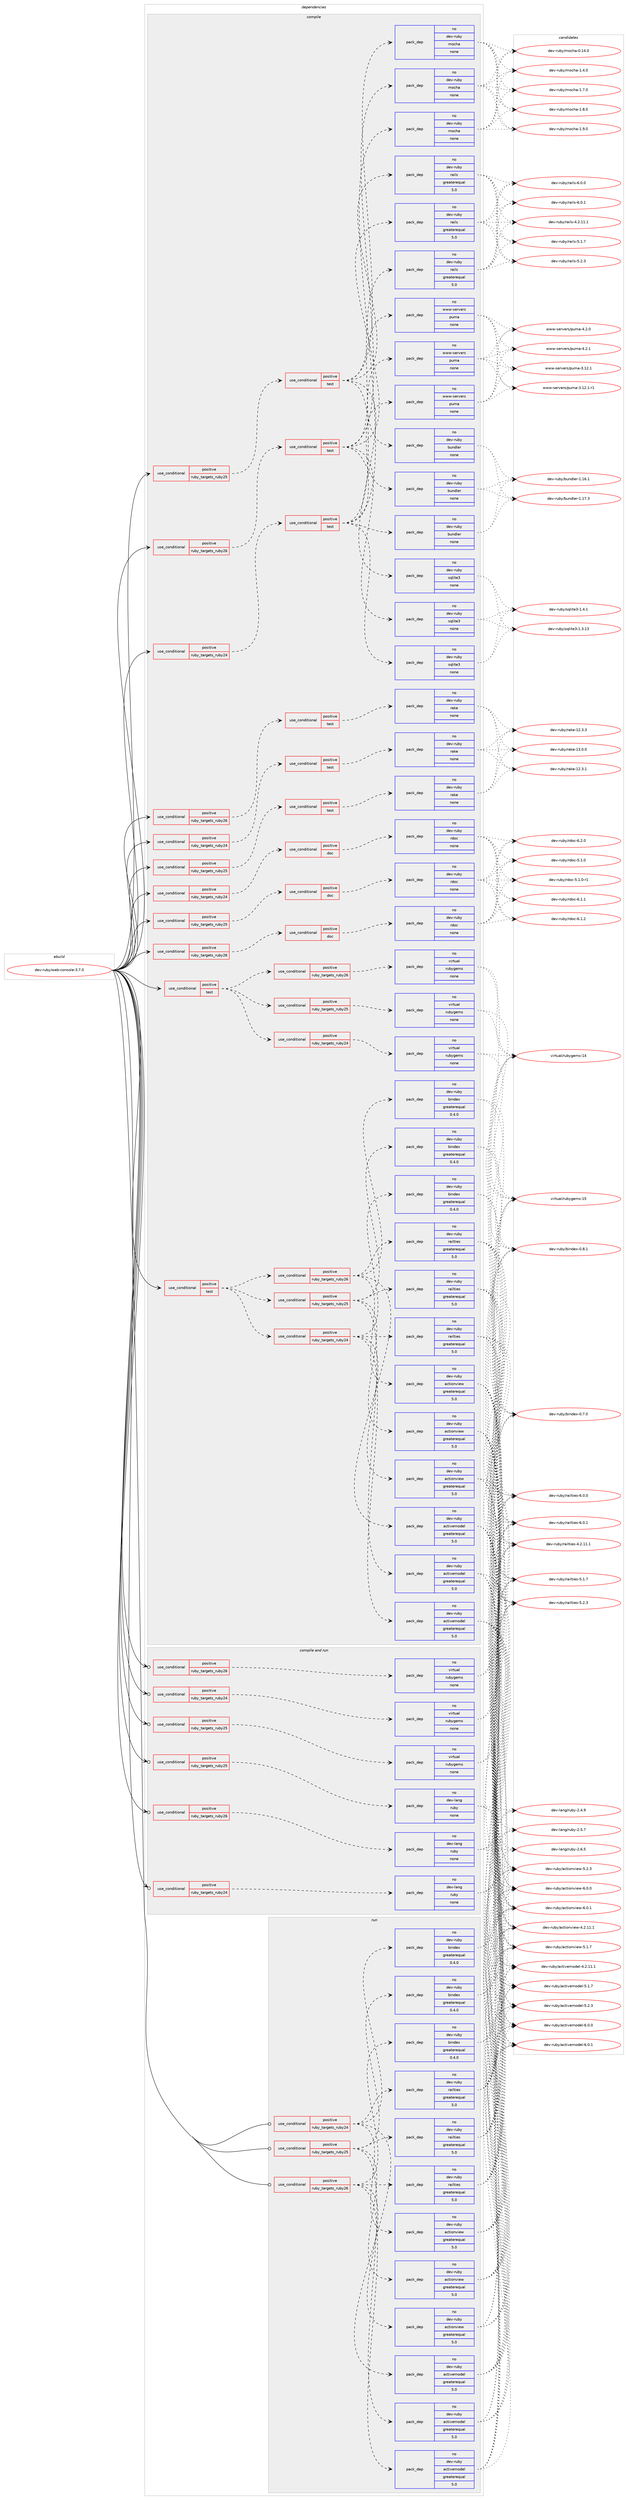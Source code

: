 digraph prolog {

# *************
# Graph options
# *************

newrank=true;
concentrate=true;
compound=true;
graph [rankdir=LR,fontname=Helvetica,fontsize=10,ranksep=1.5];#, ranksep=2.5, nodesep=0.2];
edge  [arrowhead=vee];
node  [fontname=Helvetica,fontsize=10];

# **********
# The ebuild
# **********

subgraph cluster_leftcol {
color=gray;
rank=same;
label=<<i>ebuild</i>>;
id [label="dev-ruby/web-console-3.7.0", color=red, width=4, href="../dev-ruby/web-console-3.7.0.svg"];
}

# ****************
# The dependencies
# ****************

subgraph cluster_midcol {
color=gray;
label=<<i>dependencies</i>>;
subgraph cluster_compile {
fillcolor="#eeeeee";
style=filled;
label=<<i>compile</i>>;
subgraph cond180911 {
dependency722244 [label=<<TABLE BORDER="0" CELLBORDER="1" CELLSPACING="0" CELLPADDING="4"><TR><TD ROWSPAN="3" CELLPADDING="10">use_conditional</TD></TR><TR><TD>positive</TD></TR><TR><TD>ruby_targets_ruby24</TD></TR></TABLE>>, shape=none, color=red];
subgraph cond180912 {
dependency722245 [label=<<TABLE BORDER="0" CELLBORDER="1" CELLSPACING="0" CELLPADDING="4"><TR><TD ROWSPAN="3" CELLPADDING="10">use_conditional</TD></TR><TR><TD>positive</TD></TR><TR><TD>doc</TD></TR></TABLE>>, shape=none, color=red];
subgraph pack529287 {
dependency722246 [label=<<TABLE BORDER="0" CELLBORDER="1" CELLSPACING="0" CELLPADDING="4" WIDTH="220"><TR><TD ROWSPAN="6" CELLPADDING="30">pack_dep</TD></TR><TR><TD WIDTH="110">no</TD></TR><TR><TD>dev-ruby</TD></TR><TR><TD>rdoc</TD></TR><TR><TD>none</TD></TR><TR><TD></TD></TR></TABLE>>, shape=none, color=blue];
}
dependency722245:e -> dependency722246:w [weight=20,style="dashed",arrowhead="vee"];
}
dependency722244:e -> dependency722245:w [weight=20,style="dashed",arrowhead="vee"];
}
id:e -> dependency722244:w [weight=20,style="solid",arrowhead="vee"];
subgraph cond180913 {
dependency722247 [label=<<TABLE BORDER="0" CELLBORDER="1" CELLSPACING="0" CELLPADDING="4"><TR><TD ROWSPAN="3" CELLPADDING="10">use_conditional</TD></TR><TR><TD>positive</TD></TR><TR><TD>ruby_targets_ruby24</TD></TR></TABLE>>, shape=none, color=red];
subgraph cond180914 {
dependency722248 [label=<<TABLE BORDER="0" CELLBORDER="1" CELLSPACING="0" CELLPADDING="4"><TR><TD ROWSPAN="3" CELLPADDING="10">use_conditional</TD></TR><TR><TD>positive</TD></TR><TR><TD>test</TD></TR></TABLE>>, shape=none, color=red];
subgraph pack529288 {
dependency722249 [label=<<TABLE BORDER="0" CELLBORDER="1" CELLSPACING="0" CELLPADDING="4" WIDTH="220"><TR><TD ROWSPAN="6" CELLPADDING="30">pack_dep</TD></TR><TR><TD WIDTH="110">no</TD></TR><TR><TD>dev-ruby</TD></TR><TR><TD>bundler</TD></TR><TR><TD>none</TD></TR><TR><TD></TD></TR></TABLE>>, shape=none, color=blue];
}
dependency722248:e -> dependency722249:w [weight=20,style="dashed",arrowhead="vee"];
subgraph pack529289 {
dependency722250 [label=<<TABLE BORDER="0" CELLBORDER="1" CELLSPACING="0" CELLPADDING="4" WIDTH="220"><TR><TD ROWSPAN="6" CELLPADDING="30">pack_dep</TD></TR><TR><TD WIDTH="110">no</TD></TR><TR><TD>dev-ruby</TD></TR><TR><TD>rails</TD></TR><TR><TD>greaterequal</TD></TR><TR><TD>5.0</TD></TR></TABLE>>, shape=none, color=blue];
}
dependency722248:e -> dependency722250:w [weight=20,style="dashed",arrowhead="vee"];
subgraph pack529290 {
dependency722251 [label=<<TABLE BORDER="0" CELLBORDER="1" CELLSPACING="0" CELLPADDING="4" WIDTH="220"><TR><TD ROWSPAN="6" CELLPADDING="30">pack_dep</TD></TR><TR><TD WIDTH="110">no</TD></TR><TR><TD>dev-ruby</TD></TR><TR><TD>sqlite3</TD></TR><TR><TD>none</TD></TR><TR><TD></TD></TR></TABLE>>, shape=none, color=blue];
}
dependency722248:e -> dependency722251:w [weight=20,style="dashed",arrowhead="vee"];
subgraph pack529291 {
dependency722252 [label=<<TABLE BORDER="0" CELLBORDER="1" CELLSPACING="0" CELLPADDING="4" WIDTH="220"><TR><TD ROWSPAN="6" CELLPADDING="30">pack_dep</TD></TR><TR><TD WIDTH="110">no</TD></TR><TR><TD>dev-ruby</TD></TR><TR><TD>mocha</TD></TR><TR><TD>none</TD></TR><TR><TD></TD></TR></TABLE>>, shape=none, color=blue];
}
dependency722248:e -> dependency722252:w [weight=20,style="dashed",arrowhead="vee"];
subgraph pack529292 {
dependency722253 [label=<<TABLE BORDER="0" CELLBORDER="1" CELLSPACING="0" CELLPADDING="4" WIDTH="220"><TR><TD ROWSPAN="6" CELLPADDING="30">pack_dep</TD></TR><TR><TD WIDTH="110">no</TD></TR><TR><TD>www-servers</TD></TR><TR><TD>puma</TD></TR><TR><TD>none</TD></TR><TR><TD></TD></TR></TABLE>>, shape=none, color=blue];
}
dependency722248:e -> dependency722253:w [weight=20,style="dashed",arrowhead="vee"];
}
dependency722247:e -> dependency722248:w [weight=20,style="dashed",arrowhead="vee"];
}
id:e -> dependency722247:w [weight=20,style="solid",arrowhead="vee"];
subgraph cond180915 {
dependency722254 [label=<<TABLE BORDER="0" CELLBORDER="1" CELLSPACING="0" CELLPADDING="4"><TR><TD ROWSPAN="3" CELLPADDING="10">use_conditional</TD></TR><TR><TD>positive</TD></TR><TR><TD>ruby_targets_ruby24</TD></TR></TABLE>>, shape=none, color=red];
subgraph cond180916 {
dependency722255 [label=<<TABLE BORDER="0" CELLBORDER="1" CELLSPACING="0" CELLPADDING="4"><TR><TD ROWSPAN="3" CELLPADDING="10">use_conditional</TD></TR><TR><TD>positive</TD></TR><TR><TD>test</TD></TR></TABLE>>, shape=none, color=red];
subgraph pack529293 {
dependency722256 [label=<<TABLE BORDER="0" CELLBORDER="1" CELLSPACING="0" CELLPADDING="4" WIDTH="220"><TR><TD ROWSPAN="6" CELLPADDING="30">pack_dep</TD></TR><TR><TD WIDTH="110">no</TD></TR><TR><TD>dev-ruby</TD></TR><TR><TD>rake</TD></TR><TR><TD>none</TD></TR><TR><TD></TD></TR></TABLE>>, shape=none, color=blue];
}
dependency722255:e -> dependency722256:w [weight=20,style="dashed",arrowhead="vee"];
}
dependency722254:e -> dependency722255:w [weight=20,style="dashed",arrowhead="vee"];
}
id:e -> dependency722254:w [weight=20,style="solid",arrowhead="vee"];
subgraph cond180917 {
dependency722257 [label=<<TABLE BORDER="0" CELLBORDER="1" CELLSPACING="0" CELLPADDING="4"><TR><TD ROWSPAN="3" CELLPADDING="10">use_conditional</TD></TR><TR><TD>positive</TD></TR><TR><TD>ruby_targets_ruby25</TD></TR></TABLE>>, shape=none, color=red];
subgraph cond180918 {
dependency722258 [label=<<TABLE BORDER="0" CELLBORDER="1" CELLSPACING="0" CELLPADDING="4"><TR><TD ROWSPAN="3" CELLPADDING="10">use_conditional</TD></TR><TR><TD>positive</TD></TR><TR><TD>doc</TD></TR></TABLE>>, shape=none, color=red];
subgraph pack529294 {
dependency722259 [label=<<TABLE BORDER="0" CELLBORDER="1" CELLSPACING="0" CELLPADDING="4" WIDTH="220"><TR><TD ROWSPAN="6" CELLPADDING="30">pack_dep</TD></TR><TR><TD WIDTH="110">no</TD></TR><TR><TD>dev-ruby</TD></TR><TR><TD>rdoc</TD></TR><TR><TD>none</TD></TR><TR><TD></TD></TR></TABLE>>, shape=none, color=blue];
}
dependency722258:e -> dependency722259:w [weight=20,style="dashed",arrowhead="vee"];
}
dependency722257:e -> dependency722258:w [weight=20,style="dashed",arrowhead="vee"];
}
id:e -> dependency722257:w [weight=20,style="solid",arrowhead="vee"];
subgraph cond180919 {
dependency722260 [label=<<TABLE BORDER="0" CELLBORDER="1" CELLSPACING="0" CELLPADDING="4"><TR><TD ROWSPAN="3" CELLPADDING="10">use_conditional</TD></TR><TR><TD>positive</TD></TR><TR><TD>ruby_targets_ruby25</TD></TR></TABLE>>, shape=none, color=red];
subgraph cond180920 {
dependency722261 [label=<<TABLE BORDER="0" CELLBORDER="1" CELLSPACING="0" CELLPADDING="4"><TR><TD ROWSPAN="3" CELLPADDING="10">use_conditional</TD></TR><TR><TD>positive</TD></TR><TR><TD>test</TD></TR></TABLE>>, shape=none, color=red];
subgraph pack529295 {
dependency722262 [label=<<TABLE BORDER="0" CELLBORDER="1" CELLSPACING="0" CELLPADDING="4" WIDTH="220"><TR><TD ROWSPAN="6" CELLPADDING="30">pack_dep</TD></TR><TR><TD WIDTH="110">no</TD></TR><TR><TD>dev-ruby</TD></TR><TR><TD>bundler</TD></TR><TR><TD>none</TD></TR><TR><TD></TD></TR></TABLE>>, shape=none, color=blue];
}
dependency722261:e -> dependency722262:w [weight=20,style="dashed",arrowhead="vee"];
subgraph pack529296 {
dependency722263 [label=<<TABLE BORDER="0" CELLBORDER="1" CELLSPACING="0" CELLPADDING="4" WIDTH="220"><TR><TD ROWSPAN="6" CELLPADDING="30">pack_dep</TD></TR><TR><TD WIDTH="110">no</TD></TR><TR><TD>dev-ruby</TD></TR><TR><TD>rails</TD></TR><TR><TD>greaterequal</TD></TR><TR><TD>5.0</TD></TR></TABLE>>, shape=none, color=blue];
}
dependency722261:e -> dependency722263:w [weight=20,style="dashed",arrowhead="vee"];
subgraph pack529297 {
dependency722264 [label=<<TABLE BORDER="0" CELLBORDER="1" CELLSPACING="0" CELLPADDING="4" WIDTH="220"><TR><TD ROWSPAN="6" CELLPADDING="30">pack_dep</TD></TR><TR><TD WIDTH="110">no</TD></TR><TR><TD>dev-ruby</TD></TR><TR><TD>sqlite3</TD></TR><TR><TD>none</TD></TR><TR><TD></TD></TR></TABLE>>, shape=none, color=blue];
}
dependency722261:e -> dependency722264:w [weight=20,style="dashed",arrowhead="vee"];
subgraph pack529298 {
dependency722265 [label=<<TABLE BORDER="0" CELLBORDER="1" CELLSPACING="0" CELLPADDING="4" WIDTH="220"><TR><TD ROWSPAN="6" CELLPADDING="30">pack_dep</TD></TR><TR><TD WIDTH="110">no</TD></TR><TR><TD>dev-ruby</TD></TR><TR><TD>mocha</TD></TR><TR><TD>none</TD></TR><TR><TD></TD></TR></TABLE>>, shape=none, color=blue];
}
dependency722261:e -> dependency722265:w [weight=20,style="dashed",arrowhead="vee"];
subgraph pack529299 {
dependency722266 [label=<<TABLE BORDER="0" CELLBORDER="1" CELLSPACING="0" CELLPADDING="4" WIDTH="220"><TR><TD ROWSPAN="6" CELLPADDING="30">pack_dep</TD></TR><TR><TD WIDTH="110">no</TD></TR><TR><TD>www-servers</TD></TR><TR><TD>puma</TD></TR><TR><TD>none</TD></TR><TR><TD></TD></TR></TABLE>>, shape=none, color=blue];
}
dependency722261:e -> dependency722266:w [weight=20,style="dashed",arrowhead="vee"];
}
dependency722260:e -> dependency722261:w [weight=20,style="dashed",arrowhead="vee"];
}
id:e -> dependency722260:w [weight=20,style="solid",arrowhead="vee"];
subgraph cond180921 {
dependency722267 [label=<<TABLE BORDER="0" CELLBORDER="1" CELLSPACING="0" CELLPADDING="4"><TR><TD ROWSPAN="3" CELLPADDING="10">use_conditional</TD></TR><TR><TD>positive</TD></TR><TR><TD>ruby_targets_ruby25</TD></TR></TABLE>>, shape=none, color=red];
subgraph cond180922 {
dependency722268 [label=<<TABLE BORDER="0" CELLBORDER="1" CELLSPACING="0" CELLPADDING="4"><TR><TD ROWSPAN="3" CELLPADDING="10">use_conditional</TD></TR><TR><TD>positive</TD></TR><TR><TD>test</TD></TR></TABLE>>, shape=none, color=red];
subgraph pack529300 {
dependency722269 [label=<<TABLE BORDER="0" CELLBORDER="1" CELLSPACING="0" CELLPADDING="4" WIDTH="220"><TR><TD ROWSPAN="6" CELLPADDING="30">pack_dep</TD></TR><TR><TD WIDTH="110">no</TD></TR><TR><TD>dev-ruby</TD></TR><TR><TD>rake</TD></TR><TR><TD>none</TD></TR><TR><TD></TD></TR></TABLE>>, shape=none, color=blue];
}
dependency722268:e -> dependency722269:w [weight=20,style="dashed",arrowhead="vee"];
}
dependency722267:e -> dependency722268:w [weight=20,style="dashed",arrowhead="vee"];
}
id:e -> dependency722267:w [weight=20,style="solid",arrowhead="vee"];
subgraph cond180923 {
dependency722270 [label=<<TABLE BORDER="0" CELLBORDER="1" CELLSPACING="0" CELLPADDING="4"><TR><TD ROWSPAN="3" CELLPADDING="10">use_conditional</TD></TR><TR><TD>positive</TD></TR><TR><TD>ruby_targets_ruby26</TD></TR></TABLE>>, shape=none, color=red];
subgraph cond180924 {
dependency722271 [label=<<TABLE BORDER="0" CELLBORDER="1" CELLSPACING="0" CELLPADDING="4"><TR><TD ROWSPAN="3" CELLPADDING="10">use_conditional</TD></TR><TR><TD>positive</TD></TR><TR><TD>doc</TD></TR></TABLE>>, shape=none, color=red];
subgraph pack529301 {
dependency722272 [label=<<TABLE BORDER="0" CELLBORDER="1" CELLSPACING="0" CELLPADDING="4" WIDTH="220"><TR><TD ROWSPAN="6" CELLPADDING="30">pack_dep</TD></TR><TR><TD WIDTH="110">no</TD></TR><TR><TD>dev-ruby</TD></TR><TR><TD>rdoc</TD></TR><TR><TD>none</TD></TR><TR><TD></TD></TR></TABLE>>, shape=none, color=blue];
}
dependency722271:e -> dependency722272:w [weight=20,style="dashed",arrowhead="vee"];
}
dependency722270:e -> dependency722271:w [weight=20,style="dashed",arrowhead="vee"];
}
id:e -> dependency722270:w [weight=20,style="solid",arrowhead="vee"];
subgraph cond180925 {
dependency722273 [label=<<TABLE BORDER="0" CELLBORDER="1" CELLSPACING="0" CELLPADDING="4"><TR><TD ROWSPAN="3" CELLPADDING="10">use_conditional</TD></TR><TR><TD>positive</TD></TR><TR><TD>ruby_targets_ruby26</TD></TR></TABLE>>, shape=none, color=red];
subgraph cond180926 {
dependency722274 [label=<<TABLE BORDER="0" CELLBORDER="1" CELLSPACING="0" CELLPADDING="4"><TR><TD ROWSPAN="3" CELLPADDING="10">use_conditional</TD></TR><TR><TD>positive</TD></TR><TR><TD>test</TD></TR></TABLE>>, shape=none, color=red];
subgraph pack529302 {
dependency722275 [label=<<TABLE BORDER="0" CELLBORDER="1" CELLSPACING="0" CELLPADDING="4" WIDTH="220"><TR><TD ROWSPAN="6" CELLPADDING="30">pack_dep</TD></TR><TR><TD WIDTH="110">no</TD></TR><TR><TD>dev-ruby</TD></TR><TR><TD>bundler</TD></TR><TR><TD>none</TD></TR><TR><TD></TD></TR></TABLE>>, shape=none, color=blue];
}
dependency722274:e -> dependency722275:w [weight=20,style="dashed",arrowhead="vee"];
subgraph pack529303 {
dependency722276 [label=<<TABLE BORDER="0" CELLBORDER="1" CELLSPACING="0" CELLPADDING="4" WIDTH="220"><TR><TD ROWSPAN="6" CELLPADDING="30">pack_dep</TD></TR><TR><TD WIDTH="110">no</TD></TR><TR><TD>dev-ruby</TD></TR><TR><TD>rails</TD></TR><TR><TD>greaterequal</TD></TR><TR><TD>5.0</TD></TR></TABLE>>, shape=none, color=blue];
}
dependency722274:e -> dependency722276:w [weight=20,style="dashed",arrowhead="vee"];
subgraph pack529304 {
dependency722277 [label=<<TABLE BORDER="0" CELLBORDER="1" CELLSPACING="0" CELLPADDING="4" WIDTH="220"><TR><TD ROWSPAN="6" CELLPADDING="30">pack_dep</TD></TR><TR><TD WIDTH="110">no</TD></TR><TR><TD>dev-ruby</TD></TR><TR><TD>sqlite3</TD></TR><TR><TD>none</TD></TR><TR><TD></TD></TR></TABLE>>, shape=none, color=blue];
}
dependency722274:e -> dependency722277:w [weight=20,style="dashed",arrowhead="vee"];
subgraph pack529305 {
dependency722278 [label=<<TABLE BORDER="0" CELLBORDER="1" CELLSPACING="0" CELLPADDING="4" WIDTH="220"><TR><TD ROWSPAN="6" CELLPADDING="30">pack_dep</TD></TR><TR><TD WIDTH="110">no</TD></TR><TR><TD>dev-ruby</TD></TR><TR><TD>mocha</TD></TR><TR><TD>none</TD></TR><TR><TD></TD></TR></TABLE>>, shape=none, color=blue];
}
dependency722274:e -> dependency722278:w [weight=20,style="dashed",arrowhead="vee"];
subgraph pack529306 {
dependency722279 [label=<<TABLE BORDER="0" CELLBORDER="1" CELLSPACING="0" CELLPADDING="4" WIDTH="220"><TR><TD ROWSPAN="6" CELLPADDING="30">pack_dep</TD></TR><TR><TD WIDTH="110">no</TD></TR><TR><TD>www-servers</TD></TR><TR><TD>puma</TD></TR><TR><TD>none</TD></TR><TR><TD></TD></TR></TABLE>>, shape=none, color=blue];
}
dependency722274:e -> dependency722279:w [weight=20,style="dashed",arrowhead="vee"];
}
dependency722273:e -> dependency722274:w [weight=20,style="dashed",arrowhead="vee"];
}
id:e -> dependency722273:w [weight=20,style="solid",arrowhead="vee"];
subgraph cond180927 {
dependency722280 [label=<<TABLE BORDER="0" CELLBORDER="1" CELLSPACING="0" CELLPADDING="4"><TR><TD ROWSPAN="3" CELLPADDING="10">use_conditional</TD></TR><TR><TD>positive</TD></TR><TR><TD>ruby_targets_ruby26</TD></TR></TABLE>>, shape=none, color=red];
subgraph cond180928 {
dependency722281 [label=<<TABLE BORDER="0" CELLBORDER="1" CELLSPACING="0" CELLPADDING="4"><TR><TD ROWSPAN="3" CELLPADDING="10">use_conditional</TD></TR><TR><TD>positive</TD></TR><TR><TD>test</TD></TR></TABLE>>, shape=none, color=red];
subgraph pack529307 {
dependency722282 [label=<<TABLE BORDER="0" CELLBORDER="1" CELLSPACING="0" CELLPADDING="4" WIDTH="220"><TR><TD ROWSPAN="6" CELLPADDING="30">pack_dep</TD></TR><TR><TD WIDTH="110">no</TD></TR><TR><TD>dev-ruby</TD></TR><TR><TD>rake</TD></TR><TR><TD>none</TD></TR><TR><TD></TD></TR></TABLE>>, shape=none, color=blue];
}
dependency722281:e -> dependency722282:w [weight=20,style="dashed",arrowhead="vee"];
}
dependency722280:e -> dependency722281:w [weight=20,style="dashed",arrowhead="vee"];
}
id:e -> dependency722280:w [weight=20,style="solid",arrowhead="vee"];
subgraph cond180929 {
dependency722283 [label=<<TABLE BORDER="0" CELLBORDER="1" CELLSPACING="0" CELLPADDING="4"><TR><TD ROWSPAN="3" CELLPADDING="10">use_conditional</TD></TR><TR><TD>positive</TD></TR><TR><TD>test</TD></TR></TABLE>>, shape=none, color=red];
subgraph cond180930 {
dependency722284 [label=<<TABLE BORDER="0" CELLBORDER="1" CELLSPACING="0" CELLPADDING="4"><TR><TD ROWSPAN="3" CELLPADDING="10">use_conditional</TD></TR><TR><TD>positive</TD></TR><TR><TD>ruby_targets_ruby24</TD></TR></TABLE>>, shape=none, color=red];
subgraph pack529308 {
dependency722285 [label=<<TABLE BORDER="0" CELLBORDER="1" CELLSPACING="0" CELLPADDING="4" WIDTH="220"><TR><TD ROWSPAN="6" CELLPADDING="30">pack_dep</TD></TR><TR><TD WIDTH="110">no</TD></TR><TR><TD>dev-ruby</TD></TR><TR><TD>actionview</TD></TR><TR><TD>greaterequal</TD></TR><TR><TD>5.0</TD></TR></TABLE>>, shape=none, color=blue];
}
dependency722284:e -> dependency722285:w [weight=20,style="dashed",arrowhead="vee"];
subgraph pack529309 {
dependency722286 [label=<<TABLE BORDER="0" CELLBORDER="1" CELLSPACING="0" CELLPADDING="4" WIDTH="220"><TR><TD ROWSPAN="6" CELLPADDING="30">pack_dep</TD></TR><TR><TD WIDTH="110">no</TD></TR><TR><TD>dev-ruby</TD></TR><TR><TD>activemodel</TD></TR><TR><TD>greaterequal</TD></TR><TR><TD>5.0</TD></TR></TABLE>>, shape=none, color=blue];
}
dependency722284:e -> dependency722286:w [weight=20,style="dashed",arrowhead="vee"];
subgraph pack529310 {
dependency722287 [label=<<TABLE BORDER="0" CELLBORDER="1" CELLSPACING="0" CELLPADDING="4" WIDTH="220"><TR><TD ROWSPAN="6" CELLPADDING="30">pack_dep</TD></TR><TR><TD WIDTH="110">no</TD></TR><TR><TD>dev-ruby</TD></TR><TR><TD>bindex</TD></TR><TR><TD>greaterequal</TD></TR><TR><TD>0.4.0</TD></TR></TABLE>>, shape=none, color=blue];
}
dependency722284:e -> dependency722287:w [weight=20,style="dashed",arrowhead="vee"];
subgraph pack529311 {
dependency722288 [label=<<TABLE BORDER="0" CELLBORDER="1" CELLSPACING="0" CELLPADDING="4" WIDTH="220"><TR><TD ROWSPAN="6" CELLPADDING="30">pack_dep</TD></TR><TR><TD WIDTH="110">no</TD></TR><TR><TD>dev-ruby</TD></TR><TR><TD>railties</TD></TR><TR><TD>greaterequal</TD></TR><TR><TD>5.0</TD></TR></TABLE>>, shape=none, color=blue];
}
dependency722284:e -> dependency722288:w [weight=20,style="dashed",arrowhead="vee"];
}
dependency722283:e -> dependency722284:w [weight=20,style="dashed",arrowhead="vee"];
subgraph cond180931 {
dependency722289 [label=<<TABLE BORDER="0" CELLBORDER="1" CELLSPACING="0" CELLPADDING="4"><TR><TD ROWSPAN="3" CELLPADDING="10">use_conditional</TD></TR><TR><TD>positive</TD></TR><TR><TD>ruby_targets_ruby25</TD></TR></TABLE>>, shape=none, color=red];
subgraph pack529312 {
dependency722290 [label=<<TABLE BORDER="0" CELLBORDER="1" CELLSPACING="0" CELLPADDING="4" WIDTH="220"><TR><TD ROWSPAN="6" CELLPADDING="30">pack_dep</TD></TR><TR><TD WIDTH="110">no</TD></TR><TR><TD>dev-ruby</TD></TR><TR><TD>actionview</TD></TR><TR><TD>greaterequal</TD></TR><TR><TD>5.0</TD></TR></TABLE>>, shape=none, color=blue];
}
dependency722289:e -> dependency722290:w [weight=20,style="dashed",arrowhead="vee"];
subgraph pack529313 {
dependency722291 [label=<<TABLE BORDER="0" CELLBORDER="1" CELLSPACING="0" CELLPADDING="4" WIDTH="220"><TR><TD ROWSPAN="6" CELLPADDING="30">pack_dep</TD></TR><TR><TD WIDTH="110">no</TD></TR><TR><TD>dev-ruby</TD></TR><TR><TD>activemodel</TD></TR><TR><TD>greaterequal</TD></TR><TR><TD>5.0</TD></TR></TABLE>>, shape=none, color=blue];
}
dependency722289:e -> dependency722291:w [weight=20,style="dashed",arrowhead="vee"];
subgraph pack529314 {
dependency722292 [label=<<TABLE BORDER="0" CELLBORDER="1" CELLSPACING="0" CELLPADDING="4" WIDTH="220"><TR><TD ROWSPAN="6" CELLPADDING="30">pack_dep</TD></TR><TR><TD WIDTH="110">no</TD></TR><TR><TD>dev-ruby</TD></TR><TR><TD>bindex</TD></TR><TR><TD>greaterequal</TD></TR><TR><TD>0.4.0</TD></TR></TABLE>>, shape=none, color=blue];
}
dependency722289:e -> dependency722292:w [weight=20,style="dashed",arrowhead="vee"];
subgraph pack529315 {
dependency722293 [label=<<TABLE BORDER="0" CELLBORDER="1" CELLSPACING="0" CELLPADDING="4" WIDTH="220"><TR><TD ROWSPAN="6" CELLPADDING="30">pack_dep</TD></TR><TR><TD WIDTH="110">no</TD></TR><TR><TD>dev-ruby</TD></TR><TR><TD>railties</TD></TR><TR><TD>greaterequal</TD></TR><TR><TD>5.0</TD></TR></TABLE>>, shape=none, color=blue];
}
dependency722289:e -> dependency722293:w [weight=20,style="dashed",arrowhead="vee"];
}
dependency722283:e -> dependency722289:w [weight=20,style="dashed",arrowhead="vee"];
subgraph cond180932 {
dependency722294 [label=<<TABLE BORDER="0" CELLBORDER="1" CELLSPACING="0" CELLPADDING="4"><TR><TD ROWSPAN="3" CELLPADDING="10">use_conditional</TD></TR><TR><TD>positive</TD></TR><TR><TD>ruby_targets_ruby26</TD></TR></TABLE>>, shape=none, color=red];
subgraph pack529316 {
dependency722295 [label=<<TABLE BORDER="0" CELLBORDER="1" CELLSPACING="0" CELLPADDING="4" WIDTH="220"><TR><TD ROWSPAN="6" CELLPADDING="30">pack_dep</TD></TR><TR><TD WIDTH="110">no</TD></TR><TR><TD>dev-ruby</TD></TR><TR><TD>actionview</TD></TR><TR><TD>greaterequal</TD></TR><TR><TD>5.0</TD></TR></TABLE>>, shape=none, color=blue];
}
dependency722294:e -> dependency722295:w [weight=20,style="dashed",arrowhead="vee"];
subgraph pack529317 {
dependency722296 [label=<<TABLE BORDER="0" CELLBORDER="1" CELLSPACING="0" CELLPADDING="4" WIDTH="220"><TR><TD ROWSPAN="6" CELLPADDING="30">pack_dep</TD></TR><TR><TD WIDTH="110">no</TD></TR><TR><TD>dev-ruby</TD></TR><TR><TD>activemodel</TD></TR><TR><TD>greaterequal</TD></TR><TR><TD>5.0</TD></TR></TABLE>>, shape=none, color=blue];
}
dependency722294:e -> dependency722296:w [weight=20,style="dashed",arrowhead="vee"];
subgraph pack529318 {
dependency722297 [label=<<TABLE BORDER="0" CELLBORDER="1" CELLSPACING="0" CELLPADDING="4" WIDTH="220"><TR><TD ROWSPAN="6" CELLPADDING="30">pack_dep</TD></TR><TR><TD WIDTH="110">no</TD></TR><TR><TD>dev-ruby</TD></TR><TR><TD>bindex</TD></TR><TR><TD>greaterequal</TD></TR><TR><TD>0.4.0</TD></TR></TABLE>>, shape=none, color=blue];
}
dependency722294:e -> dependency722297:w [weight=20,style="dashed",arrowhead="vee"];
subgraph pack529319 {
dependency722298 [label=<<TABLE BORDER="0" CELLBORDER="1" CELLSPACING="0" CELLPADDING="4" WIDTH="220"><TR><TD ROWSPAN="6" CELLPADDING="30">pack_dep</TD></TR><TR><TD WIDTH="110">no</TD></TR><TR><TD>dev-ruby</TD></TR><TR><TD>railties</TD></TR><TR><TD>greaterequal</TD></TR><TR><TD>5.0</TD></TR></TABLE>>, shape=none, color=blue];
}
dependency722294:e -> dependency722298:w [weight=20,style="dashed",arrowhead="vee"];
}
dependency722283:e -> dependency722294:w [weight=20,style="dashed",arrowhead="vee"];
}
id:e -> dependency722283:w [weight=20,style="solid",arrowhead="vee"];
subgraph cond180933 {
dependency722299 [label=<<TABLE BORDER="0" CELLBORDER="1" CELLSPACING="0" CELLPADDING="4"><TR><TD ROWSPAN="3" CELLPADDING="10">use_conditional</TD></TR><TR><TD>positive</TD></TR><TR><TD>test</TD></TR></TABLE>>, shape=none, color=red];
subgraph cond180934 {
dependency722300 [label=<<TABLE BORDER="0" CELLBORDER="1" CELLSPACING="0" CELLPADDING="4"><TR><TD ROWSPAN="3" CELLPADDING="10">use_conditional</TD></TR><TR><TD>positive</TD></TR><TR><TD>ruby_targets_ruby24</TD></TR></TABLE>>, shape=none, color=red];
subgraph pack529320 {
dependency722301 [label=<<TABLE BORDER="0" CELLBORDER="1" CELLSPACING="0" CELLPADDING="4" WIDTH="220"><TR><TD ROWSPAN="6" CELLPADDING="30">pack_dep</TD></TR><TR><TD WIDTH="110">no</TD></TR><TR><TD>virtual</TD></TR><TR><TD>rubygems</TD></TR><TR><TD>none</TD></TR><TR><TD></TD></TR></TABLE>>, shape=none, color=blue];
}
dependency722300:e -> dependency722301:w [weight=20,style="dashed",arrowhead="vee"];
}
dependency722299:e -> dependency722300:w [weight=20,style="dashed",arrowhead="vee"];
subgraph cond180935 {
dependency722302 [label=<<TABLE BORDER="0" CELLBORDER="1" CELLSPACING="0" CELLPADDING="4"><TR><TD ROWSPAN="3" CELLPADDING="10">use_conditional</TD></TR><TR><TD>positive</TD></TR><TR><TD>ruby_targets_ruby25</TD></TR></TABLE>>, shape=none, color=red];
subgraph pack529321 {
dependency722303 [label=<<TABLE BORDER="0" CELLBORDER="1" CELLSPACING="0" CELLPADDING="4" WIDTH="220"><TR><TD ROWSPAN="6" CELLPADDING="30">pack_dep</TD></TR><TR><TD WIDTH="110">no</TD></TR><TR><TD>virtual</TD></TR><TR><TD>rubygems</TD></TR><TR><TD>none</TD></TR><TR><TD></TD></TR></TABLE>>, shape=none, color=blue];
}
dependency722302:e -> dependency722303:w [weight=20,style="dashed",arrowhead="vee"];
}
dependency722299:e -> dependency722302:w [weight=20,style="dashed",arrowhead="vee"];
subgraph cond180936 {
dependency722304 [label=<<TABLE BORDER="0" CELLBORDER="1" CELLSPACING="0" CELLPADDING="4"><TR><TD ROWSPAN="3" CELLPADDING="10">use_conditional</TD></TR><TR><TD>positive</TD></TR><TR><TD>ruby_targets_ruby26</TD></TR></TABLE>>, shape=none, color=red];
subgraph pack529322 {
dependency722305 [label=<<TABLE BORDER="0" CELLBORDER="1" CELLSPACING="0" CELLPADDING="4" WIDTH="220"><TR><TD ROWSPAN="6" CELLPADDING="30">pack_dep</TD></TR><TR><TD WIDTH="110">no</TD></TR><TR><TD>virtual</TD></TR><TR><TD>rubygems</TD></TR><TR><TD>none</TD></TR><TR><TD></TD></TR></TABLE>>, shape=none, color=blue];
}
dependency722304:e -> dependency722305:w [weight=20,style="dashed",arrowhead="vee"];
}
dependency722299:e -> dependency722304:w [weight=20,style="dashed",arrowhead="vee"];
}
id:e -> dependency722299:w [weight=20,style="solid",arrowhead="vee"];
}
subgraph cluster_compileandrun {
fillcolor="#eeeeee";
style=filled;
label=<<i>compile and run</i>>;
subgraph cond180937 {
dependency722306 [label=<<TABLE BORDER="0" CELLBORDER="1" CELLSPACING="0" CELLPADDING="4"><TR><TD ROWSPAN="3" CELLPADDING="10">use_conditional</TD></TR><TR><TD>positive</TD></TR><TR><TD>ruby_targets_ruby24</TD></TR></TABLE>>, shape=none, color=red];
subgraph pack529323 {
dependency722307 [label=<<TABLE BORDER="0" CELLBORDER="1" CELLSPACING="0" CELLPADDING="4" WIDTH="220"><TR><TD ROWSPAN="6" CELLPADDING="30">pack_dep</TD></TR><TR><TD WIDTH="110">no</TD></TR><TR><TD>dev-lang</TD></TR><TR><TD>ruby</TD></TR><TR><TD>none</TD></TR><TR><TD></TD></TR></TABLE>>, shape=none, color=blue];
}
dependency722306:e -> dependency722307:w [weight=20,style="dashed",arrowhead="vee"];
}
id:e -> dependency722306:w [weight=20,style="solid",arrowhead="odotvee"];
subgraph cond180938 {
dependency722308 [label=<<TABLE BORDER="0" CELLBORDER="1" CELLSPACING="0" CELLPADDING="4"><TR><TD ROWSPAN="3" CELLPADDING="10">use_conditional</TD></TR><TR><TD>positive</TD></TR><TR><TD>ruby_targets_ruby24</TD></TR></TABLE>>, shape=none, color=red];
subgraph pack529324 {
dependency722309 [label=<<TABLE BORDER="0" CELLBORDER="1" CELLSPACING="0" CELLPADDING="4" WIDTH="220"><TR><TD ROWSPAN="6" CELLPADDING="30">pack_dep</TD></TR><TR><TD WIDTH="110">no</TD></TR><TR><TD>virtual</TD></TR><TR><TD>rubygems</TD></TR><TR><TD>none</TD></TR><TR><TD></TD></TR></TABLE>>, shape=none, color=blue];
}
dependency722308:e -> dependency722309:w [weight=20,style="dashed",arrowhead="vee"];
}
id:e -> dependency722308:w [weight=20,style="solid",arrowhead="odotvee"];
subgraph cond180939 {
dependency722310 [label=<<TABLE BORDER="0" CELLBORDER="1" CELLSPACING="0" CELLPADDING="4"><TR><TD ROWSPAN="3" CELLPADDING="10">use_conditional</TD></TR><TR><TD>positive</TD></TR><TR><TD>ruby_targets_ruby25</TD></TR></TABLE>>, shape=none, color=red];
subgraph pack529325 {
dependency722311 [label=<<TABLE BORDER="0" CELLBORDER="1" CELLSPACING="0" CELLPADDING="4" WIDTH="220"><TR><TD ROWSPAN="6" CELLPADDING="30">pack_dep</TD></TR><TR><TD WIDTH="110">no</TD></TR><TR><TD>dev-lang</TD></TR><TR><TD>ruby</TD></TR><TR><TD>none</TD></TR><TR><TD></TD></TR></TABLE>>, shape=none, color=blue];
}
dependency722310:e -> dependency722311:w [weight=20,style="dashed",arrowhead="vee"];
}
id:e -> dependency722310:w [weight=20,style="solid",arrowhead="odotvee"];
subgraph cond180940 {
dependency722312 [label=<<TABLE BORDER="0" CELLBORDER="1" CELLSPACING="0" CELLPADDING="4"><TR><TD ROWSPAN="3" CELLPADDING="10">use_conditional</TD></TR><TR><TD>positive</TD></TR><TR><TD>ruby_targets_ruby25</TD></TR></TABLE>>, shape=none, color=red];
subgraph pack529326 {
dependency722313 [label=<<TABLE BORDER="0" CELLBORDER="1" CELLSPACING="0" CELLPADDING="4" WIDTH="220"><TR><TD ROWSPAN="6" CELLPADDING="30">pack_dep</TD></TR><TR><TD WIDTH="110">no</TD></TR><TR><TD>virtual</TD></TR><TR><TD>rubygems</TD></TR><TR><TD>none</TD></TR><TR><TD></TD></TR></TABLE>>, shape=none, color=blue];
}
dependency722312:e -> dependency722313:w [weight=20,style="dashed",arrowhead="vee"];
}
id:e -> dependency722312:w [weight=20,style="solid",arrowhead="odotvee"];
subgraph cond180941 {
dependency722314 [label=<<TABLE BORDER="0" CELLBORDER="1" CELLSPACING="0" CELLPADDING="4"><TR><TD ROWSPAN="3" CELLPADDING="10">use_conditional</TD></TR><TR><TD>positive</TD></TR><TR><TD>ruby_targets_ruby26</TD></TR></TABLE>>, shape=none, color=red];
subgraph pack529327 {
dependency722315 [label=<<TABLE BORDER="0" CELLBORDER="1" CELLSPACING="0" CELLPADDING="4" WIDTH="220"><TR><TD ROWSPAN="6" CELLPADDING="30">pack_dep</TD></TR><TR><TD WIDTH="110">no</TD></TR><TR><TD>dev-lang</TD></TR><TR><TD>ruby</TD></TR><TR><TD>none</TD></TR><TR><TD></TD></TR></TABLE>>, shape=none, color=blue];
}
dependency722314:e -> dependency722315:w [weight=20,style="dashed",arrowhead="vee"];
}
id:e -> dependency722314:w [weight=20,style="solid",arrowhead="odotvee"];
subgraph cond180942 {
dependency722316 [label=<<TABLE BORDER="0" CELLBORDER="1" CELLSPACING="0" CELLPADDING="4"><TR><TD ROWSPAN="3" CELLPADDING="10">use_conditional</TD></TR><TR><TD>positive</TD></TR><TR><TD>ruby_targets_ruby26</TD></TR></TABLE>>, shape=none, color=red];
subgraph pack529328 {
dependency722317 [label=<<TABLE BORDER="0" CELLBORDER="1" CELLSPACING="0" CELLPADDING="4" WIDTH="220"><TR><TD ROWSPAN="6" CELLPADDING="30">pack_dep</TD></TR><TR><TD WIDTH="110">no</TD></TR><TR><TD>virtual</TD></TR><TR><TD>rubygems</TD></TR><TR><TD>none</TD></TR><TR><TD></TD></TR></TABLE>>, shape=none, color=blue];
}
dependency722316:e -> dependency722317:w [weight=20,style="dashed",arrowhead="vee"];
}
id:e -> dependency722316:w [weight=20,style="solid",arrowhead="odotvee"];
}
subgraph cluster_run {
fillcolor="#eeeeee";
style=filled;
label=<<i>run</i>>;
subgraph cond180943 {
dependency722318 [label=<<TABLE BORDER="0" CELLBORDER="1" CELLSPACING="0" CELLPADDING="4"><TR><TD ROWSPAN="3" CELLPADDING="10">use_conditional</TD></TR><TR><TD>positive</TD></TR><TR><TD>ruby_targets_ruby24</TD></TR></TABLE>>, shape=none, color=red];
subgraph pack529329 {
dependency722319 [label=<<TABLE BORDER="0" CELLBORDER="1" CELLSPACING="0" CELLPADDING="4" WIDTH="220"><TR><TD ROWSPAN="6" CELLPADDING="30">pack_dep</TD></TR><TR><TD WIDTH="110">no</TD></TR><TR><TD>dev-ruby</TD></TR><TR><TD>actionview</TD></TR><TR><TD>greaterequal</TD></TR><TR><TD>5.0</TD></TR></TABLE>>, shape=none, color=blue];
}
dependency722318:e -> dependency722319:w [weight=20,style="dashed",arrowhead="vee"];
subgraph pack529330 {
dependency722320 [label=<<TABLE BORDER="0" CELLBORDER="1" CELLSPACING="0" CELLPADDING="4" WIDTH="220"><TR><TD ROWSPAN="6" CELLPADDING="30">pack_dep</TD></TR><TR><TD WIDTH="110">no</TD></TR><TR><TD>dev-ruby</TD></TR><TR><TD>activemodel</TD></TR><TR><TD>greaterequal</TD></TR><TR><TD>5.0</TD></TR></TABLE>>, shape=none, color=blue];
}
dependency722318:e -> dependency722320:w [weight=20,style="dashed",arrowhead="vee"];
subgraph pack529331 {
dependency722321 [label=<<TABLE BORDER="0" CELLBORDER="1" CELLSPACING="0" CELLPADDING="4" WIDTH="220"><TR><TD ROWSPAN="6" CELLPADDING="30">pack_dep</TD></TR><TR><TD WIDTH="110">no</TD></TR><TR><TD>dev-ruby</TD></TR><TR><TD>bindex</TD></TR><TR><TD>greaterequal</TD></TR><TR><TD>0.4.0</TD></TR></TABLE>>, shape=none, color=blue];
}
dependency722318:e -> dependency722321:w [weight=20,style="dashed",arrowhead="vee"];
subgraph pack529332 {
dependency722322 [label=<<TABLE BORDER="0" CELLBORDER="1" CELLSPACING="0" CELLPADDING="4" WIDTH="220"><TR><TD ROWSPAN="6" CELLPADDING="30">pack_dep</TD></TR><TR><TD WIDTH="110">no</TD></TR><TR><TD>dev-ruby</TD></TR><TR><TD>railties</TD></TR><TR><TD>greaterequal</TD></TR><TR><TD>5.0</TD></TR></TABLE>>, shape=none, color=blue];
}
dependency722318:e -> dependency722322:w [weight=20,style="dashed",arrowhead="vee"];
}
id:e -> dependency722318:w [weight=20,style="solid",arrowhead="odot"];
subgraph cond180944 {
dependency722323 [label=<<TABLE BORDER="0" CELLBORDER="1" CELLSPACING="0" CELLPADDING="4"><TR><TD ROWSPAN="3" CELLPADDING="10">use_conditional</TD></TR><TR><TD>positive</TD></TR><TR><TD>ruby_targets_ruby25</TD></TR></TABLE>>, shape=none, color=red];
subgraph pack529333 {
dependency722324 [label=<<TABLE BORDER="0" CELLBORDER="1" CELLSPACING="0" CELLPADDING="4" WIDTH="220"><TR><TD ROWSPAN="6" CELLPADDING="30">pack_dep</TD></TR><TR><TD WIDTH="110">no</TD></TR><TR><TD>dev-ruby</TD></TR><TR><TD>actionview</TD></TR><TR><TD>greaterequal</TD></TR><TR><TD>5.0</TD></TR></TABLE>>, shape=none, color=blue];
}
dependency722323:e -> dependency722324:w [weight=20,style="dashed",arrowhead="vee"];
subgraph pack529334 {
dependency722325 [label=<<TABLE BORDER="0" CELLBORDER="1" CELLSPACING="0" CELLPADDING="4" WIDTH="220"><TR><TD ROWSPAN="6" CELLPADDING="30">pack_dep</TD></TR><TR><TD WIDTH="110">no</TD></TR><TR><TD>dev-ruby</TD></TR><TR><TD>activemodel</TD></TR><TR><TD>greaterequal</TD></TR><TR><TD>5.0</TD></TR></TABLE>>, shape=none, color=blue];
}
dependency722323:e -> dependency722325:w [weight=20,style="dashed",arrowhead="vee"];
subgraph pack529335 {
dependency722326 [label=<<TABLE BORDER="0" CELLBORDER="1" CELLSPACING="0" CELLPADDING="4" WIDTH="220"><TR><TD ROWSPAN="6" CELLPADDING="30">pack_dep</TD></TR><TR><TD WIDTH="110">no</TD></TR><TR><TD>dev-ruby</TD></TR><TR><TD>bindex</TD></TR><TR><TD>greaterequal</TD></TR><TR><TD>0.4.0</TD></TR></TABLE>>, shape=none, color=blue];
}
dependency722323:e -> dependency722326:w [weight=20,style="dashed",arrowhead="vee"];
subgraph pack529336 {
dependency722327 [label=<<TABLE BORDER="0" CELLBORDER="1" CELLSPACING="0" CELLPADDING="4" WIDTH="220"><TR><TD ROWSPAN="6" CELLPADDING="30">pack_dep</TD></TR><TR><TD WIDTH="110">no</TD></TR><TR><TD>dev-ruby</TD></TR><TR><TD>railties</TD></TR><TR><TD>greaterequal</TD></TR><TR><TD>5.0</TD></TR></TABLE>>, shape=none, color=blue];
}
dependency722323:e -> dependency722327:w [weight=20,style="dashed",arrowhead="vee"];
}
id:e -> dependency722323:w [weight=20,style="solid",arrowhead="odot"];
subgraph cond180945 {
dependency722328 [label=<<TABLE BORDER="0" CELLBORDER="1" CELLSPACING="0" CELLPADDING="4"><TR><TD ROWSPAN="3" CELLPADDING="10">use_conditional</TD></TR><TR><TD>positive</TD></TR><TR><TD>ruby_targets_ruby26</TD></TR></TABLE>>, shape=none, color=red];
subgraph pack529337 {
dependency722329 [label=<<TABLE BORDER="0" CELLBORDER="1" CELLSPACING="0" CELLPADDING="4" WIDTH="220"><TR><TD ROWSPAN="6" CELLPADDING="30">pack_dep</TD></TR><TR><TD WIDTH="110">no</TD></TR><TR><TD>dev-ruby</TD></TR><TR><TD>actionview</TD></TR><TR><TD>greaterequal</TD></TR><TR><TD>5.0</TD></TR></TABLE>>, shape=none, color=blue];
}
dependency722328:e -> dependency722329:w [weight=20,style="dashed",arrowhead="vee"];
subgraph pack529338 {
dependency722330 [label=<<TABLE BORDER="0" CELLBORDER="1" CELLSPACING="0" CELLPADDING="4" WIDTH="220"><TR><TD ROWSPAN="6" CELLPADDING="30">pack_dep</TD></TR><TR><TD WIDTH="110">no</TD></TR><TR><TD>dev-ruby</TD></TR><TR><TD>activemodel</TD></TR><TR><TD>greaterequal</TD></TR><TR><TD>5.0</TD></TR></TABLE>>, shape=none, color=blue];
}
dependency722328:e -> dependency722330:w [weight=20,style="dashed",arrowhead="vee"];
subgraph pack529339 {
dependency722331 [label=<<TABLE BORDER="0" CELLBORDER="1" CELLSPACING="0" CELLPADDING="4" WIDTH="220"><TR><TD ROWSPAN="6" CELLPADDING="30">pack_dep</TD></TR><TR><TD WIDTH="110">no</TD></TR><TR><TD>dev-ruby</TD></TR><TR><TD>bindex</TD></TR><TR><TD>greaterequal</TD></TR><TR><TD>0.4.0</TD></TR></TABLE>>, shape=none, color=blue];
}
dependency722328:e -> dependency722331:w [weight=20,style="dashed",arrowhead="vee"];
subgraph pack529340 {
dependency722332 [label=<<TABLE BORDER="0" CELLBORDER="1" CELLSPACING="0" CELLPADDING="4" WIDTH="220"><TR><TD ROWSPAN="6" CELLPADDING="30">pack_dep</TD></TR><TR><TD WIDTH="110">no</TD></TR><TR><TD>dev-ruby</TD></TR><TR><TD>railties</TD></TR><TR><TD>greaterequal</TD></TR><TR><TD>5.0</TD></TR></TABLE>>, shape=none, color=blue];
}
dependency722328:e -> dependency722332:w [weight=20,style="dashed",arrowhead="vee"];
}
id:e -> dependency722328:w [weight=20,style="solid",arrowhead="odot"];
}
}

# **************
# The candidates
# **************

subgraph cluster_choices {
rank=same;
color=gray;
label=<<i>candidates</i>>;

subgraph choice529287 {
color=black;
nodesep=1;
choice10010111845114117981214711410011199455346494648 [label="dev-ruby/rdoc-5.1.0", color=red, width=4,href="../dev-ruby/rdoc-5.1.0.svg"];
choice100101118451141179812147114100111994553464946484511449 [label="dev-ruby/rdoc-5.1.0-r1", color=red, width=4,href="../dev-ruby/rdoc-5.1.0-r1.svg"];
choice10010111845114117981214711410011199455446494649 [label="dev-ruby/rdoc-6.1.1", color=red, width=4,href="../dev-ruby/rdoc-6.1.1.svg"];
choice10010111845114117981214711410011199455446494650 [label="dev-ruby/rdoc-6.1.2", color=red, width=4,href="../dev-ruby/rdoc-6.1.2.svg"];
choice10010111845114117981214711410011199455446504648 [label="dev-ruby/rdoc-6.2.0", color=red, width=4,href="../dev-ruby/rdoc-6.2.0.svg"];
dependency722246:e -> choice10010111845114117981214711410011199455346494648:w [style=dotted,weight="100"];
dependency722246:e -> choice100101118451141179812147114100111994553464946484511449:w [style=dotted,weight="100"];
dependency722246:e -> choice10010111845114117981214711410011199455446494649:w [style=dotted,weight="100"];
dependency722246:e -> choice10010111845114117981214711410011199455446494650:w [style=dotted,weight="100"];
dependency722246:e -> choice10010111845114117981214711410011199455446504648:w [style=dotted,weight="100"];
}
subgraph choice529288 {
color=black;
nodesep=1;
choice1001011184511411798121479811711010010810111445494649544649 [label="dev-ruby/bundler-1.16.1", color=red, width=4,href="../dev-ruby/bundler-1.16.1.svg"];
choice1001011184511411798121479811711010010810111445494649554651 [label="dev-ruby/bundler-1.17.3", color=red, width=4,href="../dev-ruby/bundler-1.17.3.svg"];
dependency722249:e -> choice1001011184511411798121479811711010010810111445494649544649:w [style=dotted,weight="100"];
dependency722249:e -> choice1001011184511411798121479811711010010810111445494649554651:w [style=dotted,weight="100"];
}
subgraph choice529289 {
color=black;
nodesep=1;
choice10010111845114117981214711497105108115455246504649494649 [label="dev-ruby/rails-4.2.11.1", color=red, width=4,href="../dev-ruby/rails-4.2.11.1.svg"];
choice10010111845114117981214711497105108115455346494655 [label="dev-ruby/rails-5.1.7", color=red, width=4,href="../dev-ruby/rails-5.1.7.svg"];
choice10010111845114117981214711497105108115455346504651 [label="dev-ruby/rails-5.2.3", color=red, width=4,href="../dev-ruby/rails-5.2.3.svg"];
choice10010111845114117981214711497105108115455446484648 [label="dev-ruby/rails-6.0.0", color=red, width=4,href="../dev-ruby/rails-6.0.0.svg"];
choice10010111845114117981214711497105108115455446484649 [label="dev-ruby/rails-6.0.1", color=red, width=4,href="../dev-ruby/rails-6.0.1.svg"];
dependency722250:e -> choice10010111845114117981214711497105108115455246504649494649:w [style=dotted,weight="100"];
dependency722250:e -> choice10010111845114117981214711497105108115455346494655:w [style=dotted,weight="100"];
dependency722250:e -> choice10010111845114117981214711497105108115455346504651:w [style=dotted,weight="100"];
dependency722250:e -> choice10010111845114117981214711497105108115455446484648:w [style=dotted,weight="100"];
dependency722250:e -> choice10010111845114117981214711497105108115455446484649:w [style=dotted,weight="100"];
}
subgraph choice529290 {
color=black;
nodesep=1;
choice1001011184511411798121471151131081051161015145494651464951 [label="dev-ruby/sqlite3-1.3.13", color=red, width=4,href="../dev-ruby/sqlite3-1.3.13.svg"];
choice10010111845114117981214711511310810511610151454946524649 [label="dev-ruby/sqlite3-1.4.1", color=red, width=4,href="../dev-ruby/sqlite3-1.4.1.svg"];
dependency722251:e -> choice1001011184511411798121471151131081051161015145494651464951:w [style=dotted,weight="100"];
dependency722251:e -> choice10010111845114117981214711511310810511610151454946524649:w [style=dotted,weight="100"];
}
subgraph choice529291 {
color=black;
nodesep=1;
choice100101118451141179812147109111991049745484649524648 [label="dev-ruby/mocha-0.14.0", color=red, width=4,href="../dev-ruby/mocha-0.14.0.svg"];
choice1001011184511411798121471091119910497454946524648 [label="dev-ruby/mocha-1.4.0", color=red, width=4,href="../dev-ruby/mocha-1.4.0.svg"];
choice1001011184511411798121471091119910497454946554648 [label="dev-ruby/mocha-1.7.0", color=red, width=4,href="../dev-ruby/mocha-1.7.0.svg"];
choice1001011184511411798121471091119910497454946564648 [label="dev-ruby/mocha-1.8.0", color=red, width=4,href="../dev-ruby/mocha-1.8.0.svg"];
choice1001011184511411798121471091119910497454946574648 [label="dev-ruby/mocha-1.9.0", color=red, width=4,href="../dev-ruby/mocha-1.9.0.svg"];
dependency722252:e -> choice100101118451141179812147109111991049745484649524648:w [style=dotted,weight="100"];
dependency722252:e -> choice1001011184511411798121471091119910497454946524648:w [style=dotted,weight="100"];
dependency722252:e -> choice1001011184511411798121471091119910497454946554648:w [style=dotted,weight="100"];
dependency722252:e -> choice1001011184511411798121471091119910497454946564648:w [style=dotted,weight="100"];
dependency722252:e -> choice1001011184511411798121471091119910497454946574648:w [style=dotted,weight="100"];
}
subgraph choice529292 {
color=black;
nodesep=1;
choice11911911945115101114118101114115471121171099745514649504649 [label="www-servers/puma-3.12.1", color=red, width=4,href="../www-servers/puma-3.12.1.svg"];
choice119119119451151011141181011141154711211710997455146495046494511449 [label="www-servers/puma-3.12.1-r1", color=red, width=4,href="../www-servers/puma-3.12.1-r1.svg"];
choice119119119451151011141181011141154711211710997455246504648 [label="www-servers/puma-4.2.0", color=red, width=4,href="../www-servers/puma-4.2.0.svg"];
choice119119119451151011141181011141154711211710997455246504649 [label="www-servers/puma-4.2.1", color=red, width=4,href="../www-servers/puma-4.2.1.svg"];
dependency722253:e -> choice11911911945115101114118101114115471121171099745514649504649:w [style=dotted,weight="100"];
dependency722253:e -> choice119119119451151011141181011141154711211710997455146495046494511449:w [style=dotted,weight="100"];
dependency722253:e -> choice119119119451151011141181011141154711211710997455246504648:w [style=dotted,weight="100"];
dependency722253:e -> choice119119119451151011141181011141154711211710997455246504649:w [style=dotted,weight="100"];
}
subgraph choice529293 {
color=black;
nodesep=1;
choice1001011184511411798121471149710710145495046514649 [label="dev-ruby/rake-12.3.1", color=red, width=4,href="../dev-ruby/rake-12.3.1.svg"];
choice1001011184511411798121471149710710145495046514651 [label="dev-ruby/rake-12.3.3", color=red, width=4,href="../dev-ruby/rake-12.3.3.svg"];
choice1001011184511411798121471149710710145495146484648 [label="dev-ruby/rake-13.0.0", color=red, width=4,href="../dev-ruby/rake-13.0.0.svg"];
dependency722256:e -> choice1001011184511411798121471149710710145495046514649:w [style=dotted,weight="100"];
dependency722256:e -> choice1001011184511411798121471149710710145495046514651:w [style=dotted,weight="100"];
dependency722256:e -> choice1001011184511411798121471149710710145495146484648:w [style=dotted,weight="100"];
}
subgraph choice529294 {
color=black;
nodesep=1;
choice10010111845114117981214711410011199455346494648 [label="dev-ruby/rdoc-5.1.0", color=red, width=4,href="../dev-ruby/rdoc-5.1.0.svg"];
choice100101118451141179812147114100111994553464946484511449 [label="dev-ruby/rdoc-5.1.0-r1", color=red, width=4,href="../dev-ruby/rdoc-5.1.0-r1.svg"];
choice10010111845114117981214711410011199455446494649 [label="dev-ruby/rdoc-6.1.1", color=red, width=4,href="../dev-ruby/rdoc-6.1.1.svg"];
choice10010111845114117981214711410011199455446494650 [label="dev-ruby/rdoc-6.1.2", color=red, width=4,href="../dev-ruby/rdoc-6.1.2.svg"];
choice10010111845114117981214711410011199455446504648 [label="dev-ruby/rdoc-6.2.0", color=red, width=4,href="../dev-ruby/rdoc-6.2.0.svg"];
dependency722259:e -> choice10010111845114117981214711410011199455346494648:w [style=dotted,weight="100"];
dependency722259:e -> choice100101118451141179812147114100111994553464946484511449:w [style=dotted,weight="100"];
dependency722259:e -> choice10010111845114117981214711410011199455446494649:w [style=dotted,weight="100"];
dependency722259:e -> choice10010111845114117981214711410011199455446494650:w [style=dotted,weight="100"];
dependency722259:e -> choice10010111845114117981214711410011199455446504648:w [style=dotted,weight="100"];
}
subgraph choice529295 {
color=black;
nodesep=1;
choice1001011184511411798121479811711010010810111445494649544649 [label="dev-ruby/bundler-1.16.1", color=red, width=4,href="../dev-ruby/bundler-1.16.1.svg"];
choice1001011184511411798121479811711010010810111445494649554651 [label="dev-ruby/bundler-1.17.3", color=red, width=4,href="../dev-ruby/bundler-1.17.3.svg"];
dependency722262:e -> choice1001011184511411798121479811711010010810111445494649544649:w [style=dotted,weight="100"];
dependency722262:e -> choice1001011184511411798121479811711010010810111445494649554651:w [style=dotted,weight="100"];
}
subgraph choice529296 {
color=black;
nodesep=1;
choice10010111845114117981214711497105108115455246504649494649 [label="dev-ruby/rails-4.2.11.1", color=red, width=4,href="../dev-ruby/rails-4.2.11.1.svg"];
choice10010111845114117981214711497105108115455346494655 [label="dev-ruby/rails-5.1.7", color=red, width=4,href="../dev-ruby/rails-5.1.7.svg"];
choice10010111845114117981214711497105108115455346504651 [label="dev-ruby/rails-5.2.3", color=red, width=4,href="../dev-ruby/rails-5.2.3.svg"];
choice10010111845114117981214711497105108115455446484648 [label="dev-ruby/rails-6.0.0", color=red, width=4,href="../dev-ruby/rails-6.0.0.svg"];
choice10010111845114117981214711497105108115455446484649 [label="dev-ruby/rails-6.0.1", color=red, width=4,href="../dev-ruby/rails-6.0.1.svg"];
dependency722263:e -> choice10010111845114117981214711497105108115455246504649494649:w [style=dotted,weight="100"];
dependency722263:e -> choice10010111845114117981214711497105108115455346494655:w [style=dotted,weight="100"];
dependency722263:e -> choice10010111845114117981214711497105108115455346504651:w [style=dotted,weight="100"];
dependency722263:e -> choice10010111845114117981214711497105108115455446484648:w [style=dotted,weight="100"];
dependency722263:e -> choice10010111845114117981214711497105108115455446484649:w [style=dotted,weight="100"];
}
subgraph choice529297 {
color=black;
nodesep=1;
choice1001011184511411798121471151131081051161015145494651464951 [label="dev-ruby/sqlite3-1.3.13", color=red, width=4,href="../dev-ruby/sqlite3-1.3.13.svg"];
choice10010111845114117981214711511310810511610151454946524649 [label="dev-ruby/sqlite3-1.4.1", color=red, width=4,href="../dev-ruby/sqlite3-1.4.1.svg"];
dependency722264:e -> choice1001011184511411798121471151131081051161015145494651464951:w [style=dotted,weight="100"];
dependency722264:e -> choice10010111845114117981214711511310810511610151454946524649:w [style=dotted,weight="100"];
}
subgraph choice529298 {
color=black;
nodesep=1;
choice100101118451141179812147109111991049745484649524648 [label="dev-ruby/mocha-0.14.0", color=red, width=4,href="../dev-ruby/mocha-0.14.0.svg"];
choice1001011184511411798121471091119910497454946524648 [label="dev-ruby/mocha-1.4.0", color=red, width=4,href="../dev-ruby/mocha-1.4.0.svg"];
choice1001011184511411798121471091119910497454946554648 [label="dev-ruby/mocha-1.7.0", color=red, width=4,href="../dev-ruby/mocha-1.7.0.svg"];
choice1001011184511411798121471091119910497454946564648 [label="dev-ruby/mocha-1.8.0", color=red, width=4,href="../dev-ruby/mocha-1.8.0.svg"];
choice1001011184511411798121471091119910497454946574648 [label="dev-ruby/mocha-1.9.0", color=red, width=4,href="../dev-ruby/mocha-1.9.0.svg"];
dependency722265:e -> choice100101118451141179812147109111991049745484649524648:w [style=dotted,weight="100"];
dependency722265:e -> choice1001011184511411798121471091119910497454946524648:w [style=dotted,weight="100"];
dependency722265:e -> choice1001011184511411798121471091119910497454946554648:w [style=dotted,weight="100"];
dependency722265:e -> choice1001011184511411798121471091119910497454946564648:w [style=dotted,weight="100"];
dependency722265:e -> choice1001011184511411798121471091119910497454946574648:w [style=dotted,weight="100"];
}
subgraph choice529299 {
color=black;
nodesep=1;
choice11911911945115101114118101114115471121171099745514649504649 [label="www-servers/puma-3.12.1", color=red, width=4,href="../www-servers/puma-3.12.1.svg"];
choice119119119451151011141181011141154711211710997455146495046494511449 [label="www-servers/puma-3.12.1-r1", color=red, width=4,href="../www-servers/puma-3.12.1-r1.svg"];
choice119119119451151011141181011141154711211710997455246504648 [label="www-servers/puma-4.2.0", color=red, width=4,href="../www-servers/puma-4.2.0.svg"];
choice119119119451151011141181011141154711211710997455246504649 [label="www-servers/puma-4.2.1", color=red, width=4,href="../www-servers/puma-4.2.1.svg"];
dependency722266:e -> choice11911911945115101114118101114115471121171099745514649504649:w [style=dotted,weight="100"];
dependency722266:e -> choice119119119451151011141181011141154711211710997455146495046494511449:w [style=dotted,weight="100"];
dependency722266:e -> choice119119119451151011141181011141154711211710997455246504648:w [style=dotted,weight="100"];
dependency722266:e -> choice119119119451151011141181011141154711211710997455246504649:w [style=dotted,weight="100"];
}
subgraph choice529300 {
color=black;
nodesep=1;
choice1001011184511411798121471149710710145495046514649 [label="dev-ruby/rake-12.3.1", color=red, width=4,href="../dev-ruby/rake-12.3.1.svg"];
choice1001011184511411798121471149710710145495046514651 [label="dev-ruby/rake-12.3.3", color=red, width=4,href="../dev-ruby/rake-12.3.3.svg"];
choice1001011184511411798121471149710710145495146484648 [label="dev-ruby/rake-13.0.0", color=red, width=4,href="../dev-ruby/rake-13.0.0.svg"];
dependency722269:e -> choice1001011184511411798121471149710710145495046514649:w [style=dotted,weight="100"];
dependency722269:e -> choice1001011184511411798121471149710710145495046514651:w [style=dotted,weight="100"];
dependency722269:e -> choice1001011184511411798121471149710710145495146484648:w [style=dotted,weight="100"];
}
subgraph choice529301 {
color=black;
nodesep=1;
choice10010111845114117981214711410011199455346494648 [label="dev-ruby/rdoc-5.1.0", color=red, width=4,href="../dev-ruby/rdoc-5.1.0.svg"];
choice100101118451141179812147114100111994553464946484511449 [label="dev-ruby/rdoc-5.1.0-r1", color=red, width=4,href="../dev-ruby/rdoc-5.1.0-r1.svg"];
choice10010111845114117981214711410011199455446494649 [label="dev-ruby/rdoc-6.1.1", color=red, width=4,href="../dev-ruby/rdoc-6.1.1.svg"];
choice10010111845114117981214711410011199455446494650 [label="dev-ruby/rdoc-6.1.2", color=red, width=4,href="../dev-ruby/rdoc-6.1.2.svg"];
choice10010111845114117981214711410011199455446504648 [label="dev-ruby/rdoc-6.2.0", color=red, width=4,href="../dev-ruby/rdoc-6.2.0.svg"];
dependency722272:e -> choice10010111845114117981214711410011199455346494648:w [style=dotted,weight="100"];
dependency722272:e -> choice100101118451141179812147114100111994553464946484511449:w [style=dotted,weight="100"];
dependency722272:e -> choice10010111845114117981214711410011199455446494649:w [style=dotted,weight="100"];
dependency722272:e -> choice10010111845114117981214711410011199455446494650:w [style=dotted,weight="100"];
dependency722272:e -> choice10010111845114117981214711410011199455446504648:w [style=dotted,weight="100"];
}
subgraph choice529302 {
color=black;
nodesep=1;
choice1001011184511411798121479811711010010810111445494649544649 [label="dev-ruby/bundler-1.16.1", color=red, width=4,href="../dev-ruby/bundler-1.16.1.svg"];
choice1001011184511411798121479811711010010810111445494649554651 [label="dev-ruby/bundler-1.17.3", color=red, width=4,href="../dev-ruby/bundler-1.17.3.svg"];
dependency722275:e -> choice1001011184511411798121479811711010010810111445494649544649:w [style=dotted,weight="100"];
dependency722275:e -> choice1001011184511411798121479811711010010810111445494649554651:w [style=dotted,weight="100"];
}
subgraph choice529303 {
color=black;
nodesep=1;
choice10010111845114117981214711497105108115455246504649494649 [label="dev-ruby/rails-4.2.11.1", color=red, width=4,href="../dev-ruby/rails-4.2.11.1.svg"];
choice10010111845114117981214711497105108115455346494655 [label="dev-ruby/rails-5.1.7", color=red, width=4,href="../dev-ruby/rails-5.1.7.svg"];
choice10010111845114117981214711497105108115455346504651 [label="dev-ruby/rails-5.2.3", color=red, width=4,href="../dev-ruby/rails-5.2.3.svg"];
choice10010111845114117981214711497105108115455446484648 [label="dev-ruby/rails-6.0.0", color=red, width=4,href="../dev-ruby/rails-6.0.0.svg"];
choice10010111845114117981214711497105108115455446484649 [label="dev-ruby/rails-6.0.1", color=red, width=4,href="../dev-ruby/rails-6.0.1.svg"];
dependency722276:e -> choice10010111845114117981214711497105108115455246504649494649:w [style=dotted,weight="100"];
dependency722276:e -> choice10010111845114117981214711497105108115455346494655:w [style=dotted,weight="100"];
dependency722276:e -> choice10010111845114117981214711497105108115455346504651:w [style=dotted,weight="100"];
dependency722276:e -> choice10010111845114117981214711497105108115455446484648:w [style=dotted,weight="100"];
dependency722276:e -> choice10010111845114117981214711497105108115455446484649:w [style=dotted,weight="100"];
}
subgraph choice529304 {
color=black;
nodesep=1;
choice1001011184511411798121471151131081051161015145494651464951 [label="dev-ruby/sqlite3-1.3.13", color=red, width=4,href="../dev-ruby/sqlite3-1.3.13.svg"];
choice10010111845114117981214711511310810511610151454946524649 [label="dev-ruby/sqlite3-1.4.1", color=red, width=4,href="../dev-ruby/sqlite3-1.4.1.svg"];
dependency722277:e -> choice1001011184511411798121471151131081051161015145494651464951:w [style=dotted,weight="100"];
dependency722277:e -> choice10010111845114117981214711511310810511610151454946524649:w [style=dotted,weight="100"];
}
subgraph choice529305 {
color=black;
nodesep=1;
choice100101118451141179812147109111991049745484649524648 [label="dev-ruby/mocha-0.14.0", color=red, width=4,href="../dev-ruby/mocha-0.14.0.svg"];
choice1001011184511411798121471091119910497454946524648 [label="dev-ruby/mocha-1.4.0", color=red, width=4,href="../dev-ruby/mocha-1.4.0.svg"];
choice1001011184511411798121471091119910497454946554648 [label="dev-ruby/mocha-1.7.0", color=red, width=4,href="../dev-ruby/mocha-1.7.0.svg"];
choice1001011184511411798121471091119910497454946564648 [label="dev-ruby/mocha-1.8.0", color=red, width=4,href="../dev-ruby/mocha-1.8.0.svg"];
choice1001011184511411798121471091119910497454946574648 [label="dev-ruby/mocha-1.9.0", color=red, width=4,href="../dev-ruby/mocha-1.9.0.svg"];
dependency722278:e -> choice100101118451141179812147109111991049745484649524648:w [style=dotted,weight="100"];
dependency722278:e -> choice1001011184511411798121471091119910497454946524648:w [style=dotted,weight="100"];
dependency722278:e -> choice1001011184511411798121471091119910497454946554648:w [style=dotted,weight="100"];
dependency722278:e -> choice1001011184511411798121471091119910497454946564648:w [style=dotted,weight="100"];
dependency722278:e -> choice1001011184511411798121471091119910497454946574648:w [style=dotted,weight="100"];
}
subgraph choice529306 {
color=black;
nodesep=1;
choice11911911945115101114118101114115471121171099745514649504649 [label="www-servers/puma-3.12.1", color=red, width=4,href="../www-servers/puma-3.12.1.svg"];
choice119119119451151011141181011141154711211710997455146495046494511449 [label="www-servers/puma-3.12.1-r1", color=red, width=4,href="../www-servers/puma-3.12.1-r1.svg"];
choice119119119451151011141181011141154711211710997455246504648 [label="www-servers/puma-4.2.0", color=red, width=4,href="../www-servers/puma-4.2.0.svg"];
choice119119119451151011141181011141154711211710997455246504649 [label="www-servers/puma-4.2.1", color=red, width=4,href="../www-servers/puma-4.2.1.svg"];
dependency722279:e -> choice11911911945115101114118101114115471121171099745514649504649:w [style=dotted,weight="100"];
dependency722279:e -> choice119119119451151011141181011141154711211710997455146495046494511449:w [style=dotted,weight="100"];
dependency722279:e -> choice119119119451151011141181011141154711211710997455246504648:w [style=dotted,weight="100"];
dependency722279:e -> choice119119119451151011141181011141154711211710997455246504649:w [style=dotted,weight="100"];
}
subgraph choice529307 {
color=black;
nodesep=1;
choice1001011184511411798121471149710710145495046514649 [label="dev-ruby/rake-12.3.1", color=red, width=4,href="../dev-ruby/rake-12.3.1.svg"];
choice1001011184511411798121471149710710145495046514651 [label="dev-ruby/rake-12.3.3", color=red, width=4,href="../dev-ruby/rake-12.3.3.svg"];
choice1001011184511411798121471149710710145495146484648 [label="dev-ruby/rake-13.0.0", color=red, width=4,href="../dev-ruby/rake-13.0.0.svg"];
dependency722282:e -> choice1001011184511411798121471149710710145495046514649:w [style=dotted,weight="100"];
dependency722282:e -> choice1001011184511411798121471149710710145495046514651:w [style=dotted,weight="100"];
dependency722282:e -> choice1001011184511411798121471149710710145495146484648:w [style=dotted,weight="100"];
}
subgraph choice529308 {
color=black;
nodesep=1;
choice1001011184511411798121479799116105111110118105101119455246504649494649 [label="dev-ruby/actionview-4.2.11.1", color=red, width=4,href="../dev-ruby/actionview-4.2.11.1.svg"];
choice1001011184511411798121479799116105111110118105101119455346494655 [label="dev-ruby/actionview-5.1.7", color=red, width=4,href="../dev-ruby/actionview-5.1.7.svg"];
choice1001011184511411798121479799116105111110118105101119455346504651 [label="dev-ruby/actionview-5.2.3", color=red, width=4,href="../dev-ruby/actionview-5.2.3.svg"];
choice1001011184511411798121479799116105111110118105101119455446484648 [label="dev-ruby/actionview-6.0.0", color=red, width=4,href="../dev-ruby/actionview-6.0.0.svg"];
choice1001011184511411798121479799116105111110118105101119455446484649 [label="dev-ruby/actionview-6.0.1", color=red, width=4,href="../dev-ruby/actionview-6.0.1.svg"];
dependency722285:e -> choice1001011184511411798121479799116105111110118105101119455246504649494649:w [style=dotted,weight="100"];
dependency722285:e -> choice1001011184511411798121479799116105111110118105101119455346494655:w [style=dotted,weight="100"];
dependency722285:e -> choice1001011184511411798121479799116105111110118105101119455346504651:w [style=dotted,weight="100"];
dependency722285:e -> choice1001011184511411798121479799116105111110118105101119455446484648:w [style=dotted,weight="100"];
dependency722285:e -> choice1001011184511411798121479799116105111110118105101119455446484649:w [style=dotted,weight="100"];
}
subgraph choice529309 {
color=black;
nodesep=1;
choice1001011184511411798121479799116105118101109111100101108455246504649494649 [label="dev-ruby/activemodel-4.2.11.1", color=red, width=4,href="../dev-ruby/activemodel-4.2.11.1.svg"];
choice1001011184511411798121479799116105118101109111100101108455346494655 [label="dev-ruby/activemodel-5.1.7", color=red, width=4,href="../dev-ruby/activemodel-5.1.7.svg"];
choice1001011184511411798121479799116105118101109111100101108455346504651 [label="dev-ruby/activemodel-5.2.3", color=red, width=4,href="../dev-ruby/activemodel-5.2.3.svg"];
choice1001011184511411798121479799116105118101109111100101108455446484648 [label="dev-ruby/activemodel-6.0.0", color=red, width=4,href="../dev-ruby/activemodel-6.0.0.svg"];
choice1001011184511411798121479799116105118101109111100101108455446484649 [label="dev-ruby/activemodel-6.0.1", color=red, width=4,href="../dev-ruby/activemodel-6.0.1.svg"];
dependency722286:e -> choice1001011184511411798121479799116105118101109111100101108455246504649494649:w [style=dotted,weight="100"];
dependency722286:e -> choice1001011184511411798121479799116105118101109111100101108455346494655:w [style=dotted,weight="100"];
dependency722286:e -> choice1001011184511411798121479799116105118101109111100101108455346504651:w [style=dotted,weight="100"];
dependency722286:e -> choice1001011184511411798121479799116105118101109111100101108455446484648:w [style=dotted,weight="100"];
dependency722286:e -> choice1001011184511411798121479799116105118101109111100101108455446484649:w [style=dotted,weight="100"];
}
subgraph choice529310 {
color=black;
nodesep=1;
choice10010111845114117981214798105110100101120454846554648 [label="dev-ruby/bindex-0.7.0", color=red, width=4,href="../dev-ruby/bindex-0.7.0.svg"];
choice10010111845114117981214798105110100101120454846564649 [label="dev-ruby/bindex-0.8.1", color=red, width=4,href="../dev-ruby/bindex-0.8.1.svg"];
dependency722287:e -> choice10010111845114117981214798105110100101120454846554648:w [style=dotted,weight="100"];
dependency722287:e -> choice10010111845114117981214798105110100101120454846564649:w [style=dotted,weight="100"];
}
subgraph choice529311 {
color=black;
nodesep=1;
choice10010111845114117981214711497105108116105101115455246504649494649 [label="dev-ruby/railties-4.2.11.1", color=red, width=4,href="../dev-ruby/railties-4.2.11.1.svg"];
choice10010111845114117981214711497105108116105101115455346494655 [label="dev-ruby/railties-5.1.7", color=red, width=4,href="../dev-ruby/railties-5.1.7.svg"];
choice10010111845114117981214711497105108116105101115455346504651 [label="dev-ruby/railties-5.2.3", color=red, width=4,href="../dev-ruby/railties-5.2.3.svg"];
choice10010111845114117981214711497105108116105101115455446484648 [label="dev-ruby/railties-6.0.0", color=red, width=4,href="../dev-ruby/railties-6.0.0.svg"];
choice10010111845114117981214711497105108116105101115455446484649 [label="dev-ruby/railties-6.0.1", color=red, width=4,href="../dev-ruby/railties-6.0.1.svg"];
dependency722288:e -> choice10010111845114117981214711497105108116105101115455246504649494649:w [style=dotted,weight="100"];
dependency722288:e -> choice10010111845114117981214711497105108116105101115455346494655:w [style=dotted,weight="100"];
dependency722288:e -> choice10010111845114117981214711497105108116105101115455346504651:w [style=dotted,weight="100"];
dependency722288:e -> choice10010111845114117981214711497105108116105101115455446484648:w [style=dotted,weight="100"];
dependency722288:e -> choice10010111845114117981214711497105108116105101115455446484649:w [style=dotted,weight="100"];
}
subgraph choice529312 {
color=black;
nodesep=1;
choice1001011184511411798121479799116105111110118105101119455246504649494649 [label="dev-ruby/actionview-4.2.11.1", color=red, width=4,href="../dev-ruby/actionview-4.2.11.1.svg"];
choice1001011184511411798121479799116105111110118105101119455346494655 [label="dev-ruby/actionview-5.1.7", color=red, width=4,href="../dev-ruby/actionview-5.1.7.svg"];
choice1001011184511411798121479799116105111110118105101119455346504651 [label="dev-ruby/actionview-5.2.3", color=red, width=4,href="../dev-ruby/actionview-5.2.3.svg"];
choice1001011184511411798121479799116105111110118105101119455446484648 [label="dev-ruby/actionview-6.0.0", color=red, width=4,href="../dev-ruby/actionview-6.0.0.svg"];
choice1001011184511411798121479799116105111110118105101119455446484649 [label="dev-ruby/actionview-6.0.1", color=red, width=4,href="../dev-ruby/actionview-6.0.1.svg"];
dependency722290:e -> choice1001011184511411798121479799116105111110118105101119455246504649494649:w [style=dotted,weight="100"];
dependency722290:e -> choice1001011184511411798121479799116105111110118105101119455346494655:w [style=dotted,weight="100"];
dependency722290:e -> choice1001011184511411798121479799116105111110118105101119455346504651:w [style=dotted,weight="100"];
dependency722290:e -> choice1001011184511411798121479799116105111110118105101119455446484648:w [style=dotted,weight="100"];
dependency722290:e -> choice1001011184511411798121479799116105111110118105101119455446484649:w [style=dotted,weight="100"];
}
subgraph choice529313 {
color=black;
nodesep=1;
choice1001011184511411798121479799116105118101109111100101108455246504649494649 [label="dev-ruby/activemodel-4.2.11.1", color=red, width=4,href="../dev-ruby/activemodel-4.2.11.1.svg"];
choice1001011184511411798121479799116105118101109111100101108455346494655 [label="dev-ruby/activemodel-5.1.7", color=red, width=4,href="../dev-ruby/activemodel-5.1.7.svg"];
choice1001011184511411798121479799116105118101109111100101108455346504651 [label="dev-ruby/activemodel-5.2.3", color=red, width=4,href="../dev-ruby/activemodel-5.2.3.svg"];
choice1001011184511411798121479799116105118101109111100101108455446484648 [label="dev-ruby/activemodel-6.0.0", color=red, width=4,href="../dev-ruby/activemodel-6.0.0.svg"];
choice1001011184511411798121479799116105118101109111100101108455446484649 [label="dev-ruby/activemodel-6.0.1", color=red, width=4,href="../dev-ruby/activemodel-6.0.1.svg"];
dependency722291:e -> choice1001011184511411798121479799116105118101109111100101108455246504649494649:w [style=dotted,weight="100"];
dependency722291:e -> choice1001011184511411798121479799116105118101109111100101108455346494655:w [style=dotted,weight="100"];
dependency722291:e -> choice1001011184511411798121479799116105118101109111100101108455346504651:w [style=dotted,weight="100"];
dependency722291:e -> choice1001011184511411798121479799116105118101109111100101108455446484648:w [style=dotted,weight="100"];
dependency722291:e -> choice1001011184511411798121479799116105118101109111100101108455446484649:w [style=dotted,weight="100"];
}
subgraph choice529314 {
color=black;
nodesep=1;
choice10010111845114117981214798105110100101120454846554648 [label="dev-ruby/bindex-0.7.0", color=red, width=4,href="../dev-ruby/bindex-0.7.0.svg"];
choice10010111845114117981214798105110100101120454846564649 [label="dev-ruby/bindex-0.8.1", color=red, width=4,href="../dev-ruby/bindex-0.8.1.svg"];
dependency722292:e -> choice10010111845114117981214798105110100101120454846554648:w [style=dotted,weight="100"];
dependency722292:e -> choice10010111845114117981214798105110100101120454846564649:w [style=dotted,weight="100"];
}
subgraph choice529315 {
color=black;
nodesep=1;
choice10010111845114117981214711497105108116105101115455246504649494649 [label="dev-ruby/railties-4.2.11.1", color=red, width=4,href="../dev-ruby/railties-4.2.11.1.svg"];
choice10010111845114117981214711497105108116105101115455346494655 [label="dev-ruby/railties-5.1.7", color=red, width=4,href="../dev-ruby/railties-5.1.7.svg"];
choice10010111845114117981214711497105108116105101115455346504651 [label="dev-ruby/railties-5.2.3", color=red, width=4,href="../dev-ruby/railties-5.2.3.svg"];
choice10010111845114117981214711497105108116105101115455446484648 [label="dev-ruby/railties-6.0.0", color=red, width=4,href="../dev-ruby/railties-6.0.0.svg"];
choice10010111845114117981214711497105108116105101115455446484649 [label="dev-ruby/railties-6.0.1", color=red, width=4,href="../dev-ruby/railties-6.0.1.svg"];
dependency722293:e -> choice10010111845114117981214711497105108116105101115455246504649494649:w [style=dotted,weight="100"];
dependency722293:e -> choice10010111845114117981214711497105108116105101115455346494655:w [style=dotted,weight="100"];
dependency722293:e -> choice10010111845114117981214711497105108116105101115455346504651:w [style=dotted,weight="100"];
dependency722293:e -> choice10010111845114117981214711497105108116105101115455446484648:w [style=dotted,weight="100"];
dependency722293:e -> choice10010111845114117981214711497105108116105101115455446484649:w [style=dotted,weight="100"];
}
subgraph choice529316 {
color=black;
nodesep=1;
choice1001011184511411798121479799116105111110118105101119455246504649494649 [label="dev-ruby/actionview-4.2.11.1", color=red, width=4,href="../dev-ruby/actionview-4.2.11.1.svg"];
choice1001011184511411798121479799116105111110118105101119455346494655 [label="dev-ruby/actionview-5.1.7", color=red, width=4,href="../dev-ruby/actionview-5.1.7.svg"];
choice1001011184511411798121479799116105111110118105101119455346504651 [label="dev-ruby/actionview-5.2.3", color=red, width=4,href="../dev-ruby/actionview-5.2.3.svg"];
choice1001011184511411798121479799116105111110118105101119455446484648 [label="dev-ruby/actionview-6.0.0", color=red, width=4,href="../dev-ruby/actionview-6.0.0.svg"];
choice1001011184511411798121479799116105111110118105101119455446484649 [label="dev-ruby/actionview-6.0.1", color=red, width=4,href="../dev-ruby/actionview-6.0.1.svg"];
dependency722295:e -> choice1001011184511411798121479799116105111110118105101119455246504649494649:w [style=dotted,weight="100"];
dependency722295:e -> choice1001011184511411798121479799116105111110118105101119455346494655:w [style=dotted,weight="100"];
dependency722295:e -> choice1001011184511411798121479799116105111110118105101119455346504651:w [style=dotted,weight="100"];
dependency722295:e -> choice1001011184511411798121479799116105111110118105101119455446484648:w [style=dotted,weight="100"];
dependency722295:e -> choice1001011184511411798121479799116105111110118105101119455446484649:w [style=dotted,weight="100"];
}
subgraph choice529317 {
color=black;
nodesep=1;
choice1001011184511411798121479799116105118101109111100101108455246504649494649 [label="dev-ruby/activemodel-4.2.11.1", color=red, width=4,href="../dev-ruby/activemodel-4.2.11.1.svg"];
choice1001011184511411798121479799116105118101109111100101108455346494655 [label="dev-ruby/activemodel-5.1.7", color=red, width=4,href="../dev-ruby/activemodel-5.1.7.svg"];
choice1001011184511411798121479799116105118101109111100101108455346504651 [label="dev-ruby/activemodel-5.2.3", color=red, width=4,href="../dev-ruby/activemodel-5.2.3.svg"];
choice1001011184511411798121479799116105118101109111100101108455446484648 [label="dev-ruby/activemodel-6.0.0", color=red, width=4,href="../dev-ruby/activemodel-6.0.0.svg"];
choice1001011184511411798121479799116105118101109111100101108455446484649 [label="dev-ruby/activemodel-6.0.1", color=red, width=4,href="../dev-ruby/activemodel-6.0.1.svg"];
dependency722296:e -> choice1001011184511411798121479799116105118101109111100101108455246504649494649:w [style=dotted,weight="100"];
dependency722296:e -> choice1001011184511411798121479799116105118101109111100101108455346494655:w [style=dotted,weight="100"];
dependency722296:e -> choice1001011184511411798121479799116105118101109111100101108455346504651:w [style=dotted,weight="100"];
dependency722296:e -> choice1001011184511411798121479799116105118101109111100101108455446484648:w [style=dotted,weight="100"];
dependency722296:e -> choice1001011184511411798121479799116105118101109111100101108455446484649:w [style=dotted,weight="100"];
}
subgraph choice529318 {
color=black;
nodesep=1;
choice10010111845114117981214798105110100101120454846554648 [label="dev-ruby/bindex-0.7.0", color=red, width=4,href="../dev-ruby/bindex-0.7.0.svg"];
choice10010111845114117981214798105110100101120454846564649 [label="dev-ruby/bindex-0.8.1", color=red, width=4,href="../dev-ruby/bindex-0.8.1.svg"];
dependency722297:e -> choice10010111845114117981214798105110100101120454846554648:w [style=dotted,weight="100"];
dependency722297:e -> choice10010111845114117981214798105110100101120454846564649:w [style=dotted,weight="100"];
}
subgraph choice529319 {
color=black;
nodesep=1;
choice10010111845114117981214711497105108116105101115455246504649494649 [label="dev-ruby/railties-4.2.11.1", color=red, width=4,href="../dev-ruby/railties-4.2.11.1.svg"];
choice10010111845114117981214711497105108116105101115455346494655 [label="dev-ruby/railties-5.1.7", color=red, width=4,href="../dev-ruby/railties-5.1.7.svg"];
choice10010111845114117981214711497105108116105101115455346504651 [label="dev-ruby/railties-5.2.3", color=red, width=4,href="../dev-ruby/railties-5.2.3.svg"];
choice10010111845114117981214711497105108116105101115455446484648 [label="dev-ruby/railties-6.0.0", color=red, width=4,href="../dev-ruby/railties-6.0.0.svg"];
choice10010111845114117981214711497105108116105101115455446484649 [label="dev-ruby/railties-6.0.1", color=red, width=4,href="../dev-ruby/railties-6.0.1.svg"];
dependency722298:e -> choice10010111845114117981214711497105108116105101115455246504649494649:w [style=dotted,weight="100"];
dependency722298:e -> choice10010111845114117981214711497105108116105101115455346494655:w [style=dotted,weight="100"];
dependency722298:e -> choice10010111845114117981214711497105108116105101115455346504651:w [style=dotted,weight="100"];
dependency722298:e -> choice10010111845114117981214711497105108116105101115455446484648:w [style=dotted,weight="100"];
dependency722298:e -> choice10010111845114117981214711497105108116105101115455446484649:w [style=dotted,weight="100"];
}
subgraph choice529320 {
color=black;
nodesep=1;
choice118105114116117971084711411798121103101109115454952 [label="virtual/rubygems-14", color=red, width=4,href="../virtual/rubygems-14.svg"];
choice118105114116117971084711411798121103101109115454953 [label="virtual/rubygems-15", color=red, width=4,href="../virtual/rubygems-15.svg"];
dependency722301:e -> choice118105114116117971084711411798121103101109115454952:w [style=dotted,weight="100"];
dependency722301:e -> choice118105114116117971084711411798121103101109115454953:w [style=dotted,weight="100"];
}
subgraph choice529321 {
color=black;
nodesep=1;
choice118105114116117971084711411798121103101109115454952 [label="virtual/rubygems-14", color=red, width=4,href="../virtual/rubygems-14.svg"];
choice118105114116117971084711411798121103101109115454953 [label="virtual/rubygems-15", color=red, width=4,href="../virtual/rubygems-15.svg"];
dependency722303:e -> choice118105114116117971084711411798121103101109115454952:w [style=dotted,weight="100"];
dependency722303:e -> choice118105114116117971084711411798121103101109115454953:w [style=dotted,weight="100"];
}
subgraph choice529322 {
color=black;
nodesep=1;
choice118105114116117971084711411798121103101109115454952 [label="virtual/rubygems-14", color=red, width=4,href="../virtual/rubygems-14.svg"];
choice118105114116117971084711411798121103101109115454953 [label="virtual/rubygems-15", color=red, width=4,href="../virtual/rubygems-15.svg"];
dependency722305:e -> choice118105114116117971084711411798121103101109115454952:w [style=dotted,weight="100"];
dependency722305:e -> choice118105114116117971084711411798121103101109115454953:w [style=dotted,weight="100"];
}
subgraph choice529323 {
color=black;
nodesep=1;
choice10010111845108971101034711411798121455046524657 [label="dev-lang/ruby-2.4.9", color=red, width=4,href="../dev-lang/ruby-2.4.9.svg"];
choice10010111845108971101034711411798121455046534655 [label="dev-lang/ruby-2.5.7", color=red, width=4,href="../dev-lang/ruby-2.5.7.svg"];
choice10010111845108971101034711411798121455046544653 [label="dev-lang/ruby-2.6.5", color=red, width=4,href="../dev-lang/ruby-2.6.5.svg"];
dependency722307:e -> choice10010111845108971101034711411798121455046524657:w [style=dotted,weight="100"];
dependency722307:e -> choice10010111845108971101034711411798121455046534655:w [style=dotted,weight="100"];
dependency722307:e -> choice10010111845108971101034711411798121455046544653:w [style=dotted,weight="100"];
}
subgraph choice529324 {
color=black;
nodesep=1;
choice118105114116117971084711411798121103101109115454952 [label="virtual/rubygems-14", color=red, width=4,href="../virtual/rubygems-14.svg"];
choice118105114116117971084711411798121103101109115454953 [label="virtual/rubygems-15", color=red, width=4,href="../virtual/rubygems-15.svg"];
dependency722309:e -> choice118105114116117971084711411798121103101109115454952:w [style=dotted,weight="100"];
dependency722309:e -> choice118105114116117971084711411798121103101109115454953:w [style=dotted,weight="100"];
}
subgraph choice529325 {
color=black;
nodesep=1;
choice10010111845108971101034711411798121455046524657 [label="dev-lang/ruby-2.4.9", color=red, width=4,href="../dev-lang/ruby-2.4.9.svg"];
choice10010111845108971101034711411798121455046534655 [label="dev-lang/ruby-2.5.7", color=red, width=4,href="../dev-lang/ruby-2.5.7.svg"];
choice10010111845108971101034711411798121455046544653 [label="dev-lang/ruby-2.6.5", color=red, width=4,href="../dev-lang/ruby-2.6.5.svg"];
dependency722311:e -> choice10010111845108971101034711411798121455046524657:w [style=dotted,weight="100"];
dependency722311:e -> choice10010111845108971101034711411798121455046534655:w [style=dotted,weight="100"];
dependency722311:e -> choice10010111845108971101034711411798121455046544653:w [style=dotted,weight="100"];
}
subgraph choice529326 {
color=black;
nodesep=1;
choice118105114116117971084711411798121103101109115454952 [label="virtual/rubygems-14", color=red, width=4,href="../virtual/rubygems-14.svg"];
choice118105114116117971084711411798121103101109115454953 [label="virtual/rubygems-15", color=red, width=4,href="../virtual/rubygems-15.svg"];
dependency722313:e -> choice118105114116117971084711411798121103101109115454952:w [style=dotted,weight="100"];
dependency722313:e -> choice118105114116117971084711411798121103101109115454953:w [style=dotted,weight="100"];
}
subgraph choice529327 {
color=black;
nodesep=1;
choice10010111845108971101034711411798121455046524657 [label="dev-lang/ruby-2.4.9", color=red, width=4,href="../dev-lang/ruby-2.4.9.svg"];
choice10010111845108971101034711411798121455046534655 [label="dev-lang/ruby-2.5.7", color=red, width=4,href="../dev-lang/ruby-2.5.7.svg"];
choice10010111845108971101034711411798121455046544653 [label="dev-lang/ruby-2.6.5", color=red, width=4,href="../dev-lang/ruby-2.6.5.svg"];
dependency722315:e -> choice10010111845108971101034711411798121455046524657:w [style=dotted,weight="100"];
dependency722315:e -> choice10010111845108971101034711411798121455046534655:w [style=dotted,weight="100"];
dependency722315:e -> choice10010111845108971101034711411798121455046544653:w [style=dotted,weight="100"];
}
subgraph choice529328 {
color=black;
nodesep=1;
choice118105114116117971084711411798121103101109115454952 [label="virtual/rubygems-14", color=red, width=4,href="../virtual/rubygems-14.svg"];
choice118105114116117971084711411798121103101109115454953 [label="virtual/rubygems-15", color=red, width=4,href="../virtual/rubygems-15.svg"];
dependency722317:e -> choice118105114116117971084711411798121103101109115454952:w [style=dotted,weight="100"];
dependency722317:e -> choice118105114116117971084711411798121103101109115454953:w [style=dotted,weight="100"];
}
subgraph choice529329 {
color=black;
nodesep=1;
choice1001011184511411798121479799116105111110118105101119455246504649494649 [label="dev-ruby/actionview-4.2.11.1", color=red, width=4,href="../dev-ruby/actionview-4.2.11.1.svg"];
choice1001011184511411798121479799116105111110118105101119455346494655 [label="dev-ruby/actionview-5.1.7", color=red, width=4,href="../dev-ruby/actionview-5.1.7.svg"];
choice1001011184511411798121479799116105111110118105101119455346504651 [label="dev-ruby/actionview-5.2.3", color=red, width=4,href="../dev-ruby/actionview-5.2.3.svg"];
choice1001011184511411798121479799116105111110118105101119455446484648 [label="dev-ruby/actionview-6.0.0", color=red, width=4,href="../dev-ruby/actionview-6.0.0.svg"];
choice1001011184511411798121479799116105111110118105101119455446484649 [label="dev-ruby/actionview-6.0.1", color=red, width=4,href="../dev-ruby/actionview-6.0.1.svg"];
dependency722319:e -> choice1001011184511411798121479799116105111110118105101119455246504649494649:w [style=dotted,weight="100"];
dependency722319:e -> choice1001011184511411798121479799116105111110118105101119455346494655:w [style=dotted,weight="100"];
dependency722319:e -> choice1001011184511411798121479799116105111110118105101119455346504651:w [style=dotted,weight="100"];
dependency722319:e -> choice1001011184511411798121479799116105111110118105101119455446484648:w [style=dotted,weight="100"];
dependency722319:e -> choice1001011184511411798121479799116105111110118105101119455446484649:w [style=dotted,weight="100"];
}
subgraph choice529330 {
color=black;
nodesep=1;
choice1001011184511411798121479799116105118101109111100101108455246504649494649 [label="dev-ruby/activemodel-4.2.11.1", color=red, width=4,href="../dev-ruby/activemodel-4.2.11.1.svg"];
choice1001011184511411798121479799116105118101109111100101108455346494655 [label="dev-ruby/activemodel-5.1.7", color=red, width=4,href="../dev-ruby/activemodel-5.1.7.svg"];
choice1001011184511411798121479799116105118101109111100101108455346504651 [label="dev-ruby/activemodel-5.2.3", color=red, width=4,href="../dev-ruby/activemodel-5.2.3.svg"];
choice1001011184511411798121479799116105118101109111100101108455446484648 [label="dev-ruby/activemodel-6.0.0", color=red, width=4,href="../dev-ruby/activemodel-6.0.0.svg"];
choice1001011184511411798121479799116105118101109111100101108455446484649 [label="dev-ruby/activemodel-6.0.1", color=red, width=4,href="../dev-ruby/activemodel-6.0.1.svg"];
dependency722320:e -> choice1001011184511411798121479799116105118101109111100101108455246504649494649:w [style=dotted,weight="100"];
dependency722320:e -> choice1001011184511411798121479799116105118101109111100101108455346494655:w [style=dotted,weight="100"];
dependency722320:e -> choice1001011184511411798121479799116105118101109111100101108455346504651:w [style=dotted,weight="100"];
dependency722320:e -> choice1001011184511411798121479799116105118101109111100101108455446484648:w [style=dotted,weight="100"];
dependency722320:e -> choice1001011184511411798121479799116105118101109111100101108455446484649:w [style=dotted,weight="100"];
}
subgraph choice529331 {
color=black;
nodesep=1;
choice10010111845114117981214798105110100101120454846554648 [label="dev-ruby/bindex-0.7.0", color=red, width=4,href="../dev-ruby/bindex-0.7.0.svg"];
choice10010111845114117981214798105110100101120454846564649 [label="dev-ruby/bindex-0.8.1", color=red, width=4,href="../dev-ruby/bindex-0.8.1.svg"];
dependency722321:e -> choice10010111845114117981214798105110100101120454846554648:w [style=dotted,weight="100"];
dependency722321:e -> choice10010111845114117981214798105110100101120454846564649:w [style=dotted,weight="100"];
}
subgraph choice529332 {
color=black;
nodesep=1;
choice10010111845114117981214711497105108116105101115455246504649494649 [label="dev-ruby/railties-4.2.11.1", color=red, width=4,href="../dev-ruby/railties-4.2.11.1.svg"];
choice10010111845114117981214711497105108116105101115455346494655 [label="dev-ruby/railties-5.1.7", color=red, width=4,href="../dev-ruby/railties-5.1.7.svg"];
choice10010111845114117981214711497105108116105101115455346504651 [label="dev-ruby/railties-5.2.3", color=red, width=4,href="../dev-ruby/railties-5.2.3.svg"];
choice10010111845114117981214711497105108116105101115455446484648 [label="dev-ruby/railties-6.0.0", color=red, width=4,href="../dev-ruby/railties-6.0.0.svg"];
choice10010111845114117981214711497105108116105101115455446484649 [label="dev-ruby/railties-6.0.1", color=red, width=4,href="../dev-ruby/railties-6.0.1.svg"];
dependency722322:e -> choice10010111845114117981214711497105108116105101115455246504649494649:w [style=dotted,weight="100"];
dependency722322:e -> choice10010111845114117981214711497105108116105101115455346494655:w [style=dotted,weight="100"];
dependency722322:e -> choice10010111845114117981214711497105108116105101115455346504651:w [style=dotted,weight="100"];
dependency722322:e -> choice10010111845114117981214711497105108116105101115455446484648:w [style=dotted,weight="100"];
dependency722322:e -> choice10010111845114117981214711497105108116105101115455446484649:w [style=dotted,weight="100"];
}
subgraph choice529333 {
color=black;
nodesep=1;
choice1001011184511411798121479799116105111110118105101119455246504649494649 [label="dev-ruby/actionview-4.2.11.1", color=red, width=4,href="../dev-ruby/actionview-4.2.11.1.svg"];
choice1001011184511411798121479799116105111110118105101119455346494655 [label="dev-ruby/actionview-5.1.7", color=red, width=4,href="../dev-ruby/actionview-5.1.7.svg"];
choice1001011184511411798121479799116105111110118105101119455346504651 [label="dev-ruby/actionview-5.2.3", color=red, width=4,href="../dev-ruby/actionview-5.2.3.svg"];
choice1001011184511411798121479799116105111110118105101119455446484648 [label="dev-ruby/actionview-6.0.0", color=red, width=4,href="../dev-ruby/actionview-6.0.0.svg"];
choice1001011184511411798121479799116105111110118105101119455446484649 [label="dev-ruby/actionview-6.0.1", color=red, width=4,href="../dev-ruby/actionview-6.0.1.svg"];
dependency722324:e -> choice1001011184511411798121479799116105111110118105101119455246504649494649:w [style=dotted,weight="100"];
dependency722324:e -> choice1001011184511411798121479799116105111110118105101119455346494655:w [style=dotted,weight="100"];
dependency722324:e -> choice1001011184511411798121479799116105111110118105101119455346504651:w [style=dotted,weight="100"];
dependency722324:e -> choice1001011184511411798121479799116105111110118105101119455446484648:w [style=dotted,weight="100"];
dependency722324:e -> choice1001011184511411798121479799116105111110118105101119455446484649:w [style=dotted,weight="100"];
}
subgraph choice529334 {
color=black;
nodesep=1;
choice1001011184511411798121479799116105118101109111100101108455246504649494649 [label="dev-ruby/activemodel-4.2.11.1", color=red, width=4,href="../dev-ruby/activemodel-4.2.11.1.svg"];
choice1001011184511411798121479799116105118101109111100101108455346494655 [label="dev-ruby/activemodel-5.1.7", color=red, width=4,href="../dev-ruby/activemodel-5.1.7.svg"];
choice1001011184511411798121479799116105118101109111100101108455346504651 [label="dev-ruby/activemodel-5.2.3", color=red, width=4,href="../dev-ruby/activemodel-5.2.3.svg"];
choice1001011184511411798121479799116105118101109111100101108455446484648 [label="dev-ruby/activemodel-6.0.0", color=red, width=4,href="../dev-ruby/activemodel-6.0.0.svg"];
choice1001011184511411798121479799116105118101109111100101108455446484649 [label="dev-ruby/activemodel-6.0.1", color=red, width=4,href="../dev-ruby/activemodel-6.0.1.svg"];
dependency722325:e -> choice1001011184511411798121479799116105118101109111100101108455246504649494649:w [style=dotted,weight="100"];
dependency722325:e -> choice1001011184511411798121479799116105118101109111100101108455346494655:w [style=dotted,weight="100"];
dependency722325:e -> choice1001011184511411798121479799116105118101109111100101108455346504651:w [style=dotted,weight="100"];
dependency722325:e -> choice1001011184511411798121479799116105118101109111100101108455446484648:w [style=dotted,weight="100"];
dependency722325:e -> choice1001011184511411798121479799116105118101109111100101108455446484649:w [style=dotted,weight="100"];
}
subgraph choice529335 {
color=black;
nodesep=1;
choice10010111845114117981214798105110100101120454846554648 [label="dev-ruby/bindex-0.7.0", color=red, width=4,href="../dev-ruby/bindex-0.7.0.svg"];
choice10010111845114117981214798105110100101120454846564649 [label="dev-ruby/bindex-0.8.1", color=red, width=4,href="../dev-ruby/bindex-0.8.1.svg"];
dependency722326:e -> choice10010111845114117981214798105110100101120454846554648:w [style=dotted,weight="100"];
dependency722326:e -> choice10010111845114117981214798105110100101120454846564649:w [style=dotted,weight="100"];
}
subgraph choice529336 {
color=black;
nodesep=1;
choice10010111845114117981214711497105108116105101115455246504649494649 [label="dev-ruby/railties-4.2.11.1", color=red, width=4,href="../dev-ruby/railties-4.2.11.1.svg"];
choice10010111845114117981214711497105108116105101115455346494655 [label="dev-ruby/railties-5.1.7", color=red, width=4,href="../dev-ruby/railties-5.1.7.svg"];
choice10010111845114117981214711497105108116105101115455346504651 [label="dev-ruby/railties-5.2.3", color=red, width=4,href="../dev-ruby/railties-5.2.3.svg"];
choice10010111845114117981214711497105108116105101115455446484648 [label="dev-ruby/railties-6.0.0", color=red, width=4,href="../dev-ruby/railties-6.0.0.svg"];
choice10010111845114117981214711497105108116105101115455446484649 [label="dev-ruby/railties-6.0.1", color=red, width=4,href="../dev-ruby/railties-6.0.1.svg"];
dependency722327:e -> choice10010111845114117981214711497105108116105101115455246504649494649:w [style=dotted,weight="100"];
dependency722327:e -> choice10010111845114117981214711497105108116105101115455346494655:w [style=dotted,weight="100"];
dependency722327:e -> choice10010111845114117981214711497105108116105101115455346504651:w [style=dotted,weight="100"];
dependency722327:e -> choice10010111845114117981214711497105108116105101115455446484648:w [style=dotted,weight="100"];
dependency722327:e -> choice10010111845114117981214711497105108116105101115455446484649:w [style=dotted,weight="100"];
}
subgraph choice529337 {
color=black;
nodesep=1;
choice1001011184511411798121479799116105111110118105101119455246504649494649 [label="dev-ruby/actionview-4.2.11.1", color=red, width=4,href="../dev-ruby/actionview-4.2.11.1.svg"];
choice1001011184511411798121479799116105111110118105101119455346494655 [label="dev-ruby/actionview-5.1.7", color=red, width=4,href="../dev-ruby/actionview-5.1.7.svg"];
choice1001011184511411798121479799116105111110118105101119455346504651 [label="dev-ruby/actionview-5.2.3", color=red, width=4,href="../dev-ruby/actionview-5.2.3.svg"];
choice1001011184511411798121479799116105111110118105101119455446484648 [label="dev-ruby/actionview-6.0.0", color=red, width=4,href="../dev-ruby/actionview-6.0.0.svg"];
choice1001011184511411798121479799116105111110118105101119455446484649 [label="dev-ruby/actionview-6.0.1", color=red, width=4,href="../dev-ruby/actionview-6.0.1.svg"];
dependency722329:e -> choice1001011184511411798121479799116105111110118105101119455246504649494649:w [style=dotted,weight="100"];
dependency722329:e -> choice1001011184511411798121479799116105111110118105101119455346494655:w [style=dotted,weight="100"];
dependency722329:e -> choice1001011184511411798121479799116105111110118105101119455346504651:w [style=dotted,weight="100"];
dependency722329:e -> choice1001011184511411798121479799116105111110118105101119455446484648:w [style=dotted,weight="100"];
dependency722329:e -> choice1001011184511411798121479799116105111110118105101119455446484649:w [style=dotted,weight="100"];
}
subgraph choice529338 {
color=black;
nodesep=1;
choice1001011184511411798121479799116105118101109111100101108455246504649494649 [label="dev-ruby/activemodel-4.2.11.1", color=red, width=4,href="../dev-ruby/activemodel-4.2.11.1.svg"];
choice1001011184511411798121479799116105118101109111100101108455346494655 [label="dev-ruby/activemodel-5.1.7", color=red, width=4,href="../dev-ruby/activemodel-5.1.7.svg"];
choice1001011184511411798121479799116105118101109111100101108455346504651 [label="dev-ruby/activemodel-5.2.3", color=red, width=4,href="../dev-ruby/activemodel-5.2.3.svg"];
choice1001011184511411798121479799116105118101109111100101108455446484648 [label="dev-ruby/activemodel-6.0.0", color=red, width=4,href="../dev-ruby/activemodel-6.0.0.svg"];
choice1001011184511411798121479799116105118101109111100101108455446484649 [label="dev-ruby/activemodel-6.0.1", color=red, width=4,href="../dev-ruby/activemodel-6.0.1.svg"];
dependency722330:e -> choice1001011184511411798121479799116105118101109111100101108455246504649494649:w [style=dotted,weight="100"];
dependency722330:e -> choice1001011184511411798121479799116105118101109111100101108455346494655:w [style=dotted,weight="100"];
dependency722330:e -> choice1001011184511411798121479799116105118101109111100101108455346504651:w [style=dotted,weight="100"];
dependency722330:e -> choice1001011184511411798121479799116105118101109111100101108455446484648:w [style=dotted,weight="100"];
dependency722330:e -> choice1001011184511411798121479799116105118101109111100101108455446484649:w [style=dotted,weight="100"];
}
subgraph choice529339 {
color=black;
nodesep=1;
choice10010111845114117981214798105110100101120454846554648 [label="dev-ruby/bindex-0.7.0", color=red, width=4,href="../dev-ruby/bindex-0.7.0.svg"];
choice10010111845114117981214798105110100101120454846564649 [label="dev-ruby/bindex-0.8.1", color=red, width=4,href="../dev-ruby/bindex-0.8.1.svg"];
dependency722331:e -> choice10010111845114117981214798105110100101120454846554648:w [style=dotted,weight="100"];
dependency722331:e -> choice10010111845114117981214798105110100101120454846564649:w [style=dotted,weight="100"];
}
subgraph choice529340 {
color=black;
nodesep=1;
choice10010111845114117981214711497105108116105101115455246504649494649 [label="dev-ruby/railties-4.2.11.1", color=red, width=4,href="../dev-ruby/railties-4.2.11.1.svg"];
choice10010111845114117981214711497105108116105101115455346494655 [label="dev-ruby/railties-5.1.7", color=red, width=4,href="../dev-ruby/railties-5.1.7.svg"];
choice10010111845114117981214711497105108116105101115455346504651 [label="dev-ruby/railties-5.2.3", color=red, width=4,href="../dev-ruby/railties-5.2.3.svg"];
choice10010111845114117981214711497105108116105101115455446484648 [label="dev-ruby/railties-6.0.0", color=red, width=4,href="../dev-ruby/railties-6.0.0.svg"];
choice10010111845114117981214711497105108116105101115455446484649 [label="dev-ruby/railties-6.0.1", color=red, width=4,href="../dev-ruby/railties-6.0.1.svg"];
dependency722332:e -> choice10010111845114117981214711497105108116105101115455246504649494649:w [style=dotted,weight="100"];
dependency722332:e -> choice10010111845114117981214711497105108116105101115455346494655:w [style=dotted,weight="100"];
dependency722332:e -> choice10010111845114117981214711497105108116105101115455346504651:w [style=dotted,weight="100"];
dependency722332:e -> choice10010111845114117981214711497105108116105101115455446484648:w [style=dotted,weight="100"];
dependency722332:e -> choice10010111845114117981214711497105108116105101115455446484649:w [style=dotted,weight="100"];
}
}

}
